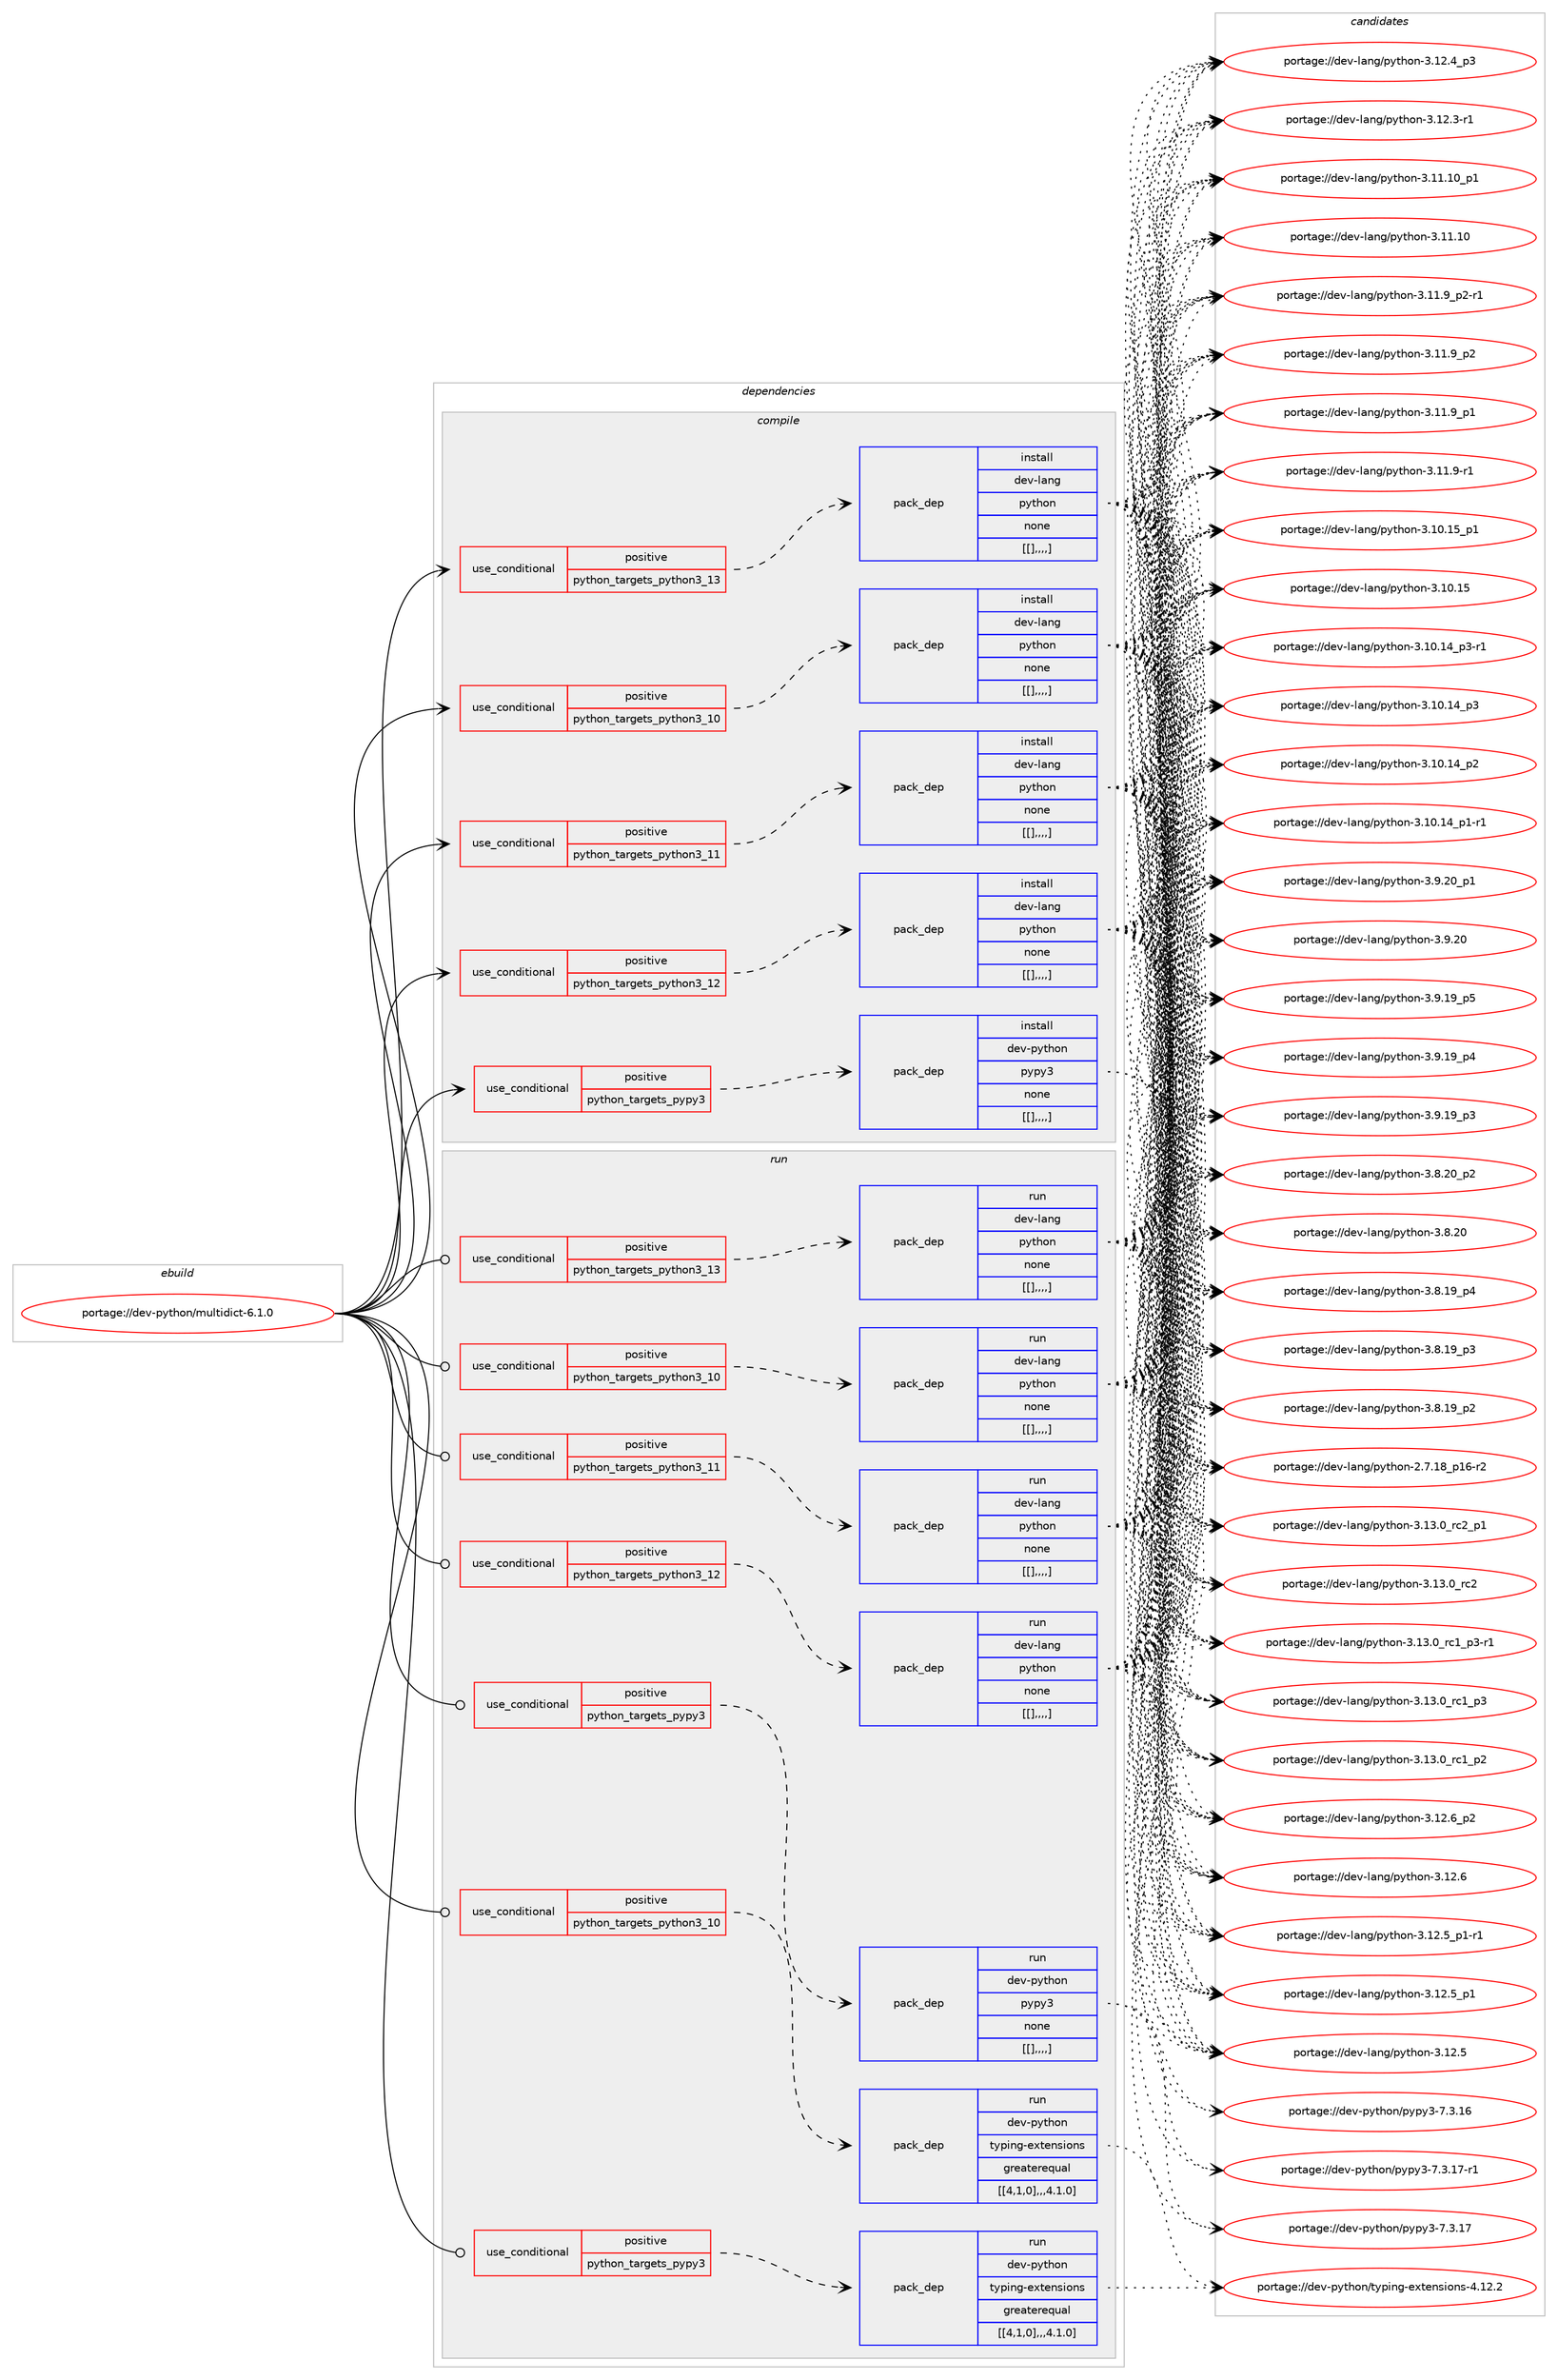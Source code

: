 digraph prolog {

# *************
# Graph options
# *************

newrank=true;
concentrate=true;
compound=true;
graph [rankdir=LR,fontname=Helvetica,fontsize=10,ranksep=1.5];#, ranksep=2.5, nodesep=0.2];
edge  [arrowhead=vee];
node  [fontname=Helvetica,fontsize=10];

# **********
# The ebuild
# **********

subgraph cluster_leftcol {
color=gray;
label=<<i>ebuild</i>>;
id [label="portage://dev-python/multidict-6.1.0", color=red, width=4, href="../dev-python/multidict-6.1.0.svg"];
}

# ****************
# The dependencies
# ****************

subgraph cluster_midcol {
color=gray;
label=<<i>dependencies</i>>;
subgraph cluster_compile {
fillcolor="#eeeeee";
style=filled;
label=<<i>compile</i>>;
subgraph cond36317 {
dependency154072 [label=<<TABLE BORDER="0" CELLBORDER="1" CELLSPACING="0" CELLPADDING="4"><TR><TD ROWSPAN="3" CELLPADDING="10">use_conditional</TD></TR><TR><TD>positive</TD></TR><TR><TD>python_targets_pypy3</TD></TR></TABLE>>, shape=none, color=red];
subgraph pack116541 {
dependency154073 [label=<<TABLE BORDER="0" CELLBORDER="1" CELLSPACING="0" CELLPADDING="4" WIDTH="220"><TR><TD ROWSPAN="6" CELLPADDING="30">pack_dep</TD></TR><TR><TD WIDTH="110">install</TD></TR><TR><TD>dev-python</TD></TR><TR><TD>pypy3</TD></TR><TR><TD>none</TD></TR><TR><TD>[[],,,,]</TD></TR></TABLE>>, shape=none, color=blue];
}
dependency154072:e -> dependency154073:w [weight=20,style="dashed",arrowhead="vee"];
}
id:e -> dependency154072:w [weight=20,style="solid",arrowhead="vee"];
subgraph cond36318 {
dependency154074 [label=<<TABLE BORDER="0" CELLBORDER="1" CELLSPACING="0" CELLPADDING="4"><TR><TD ROWSPAN="3" CELLPADDING="10">use_conditional</TD></TR><TR><TD>positive</TD></TR><TR><TD>python_targets_python3_10</TD></TR></TABLE>>, shape=none, color=red];
subgraph pack116542 {
dependency154075 [label=<<TABLE BORDER="0" CELLBORDER="1" CELLSPACING="0" CELLPADDING="4" WIDTH="220"><TR><TD ROWSPAN="6" CELLPADDING="30">pack_dep</TD></TR><TR><TD WIDTH="110">install</TD></TR><TR><TD>dev-lang</TD></TR><TR><TD>python</TD></TR><TR><TD>none</TD></TR><TR><TD>[[],,,,]</TD></TR></TABLE>>, shape=none, color=blue];
}
dependency154074:e -> dependency154075:w [weight=20,style="dashed",arrowhead="vee"];
}
id:e -> dependency154074:w [weight=20,style="solid",arrowhead="vee"];
subgraph cond36319 {
dependency154076 [label=<<TABLE BORDER="0" CELLBORDER="1" CELLSPACING="0" CELLPADDING="4"><TR><TD ROWSPAN="3" CELLPADDING="10">use_conditional</TD></TR><TR><TD>positive</TD></TR><TR><TD>python_targets_python3_11</TD></TR></TABLE>>, shape=none, color=red];
subgraph pack116543 {
dependency154077 [label=<<TABLE BORDER="0" CELLBORDER="1" CELLSPACING="0" CELLPADDING="4" WIDTH="220"><TR><TD ROWSPAN="6" CELLPADDING="30">pack_dep</TD></TR><TR><TD WIDTH="110">install</TD></TR><TR><TD>dev-lang</TD></TR><TR><TD>python</TD></TR><TR><TD>none</TD></TR><TR><TD>[[],,,,]</TD></TR></TABLE>>, shape=none, color=blue];
}
dependency154076:e -> dependency154077:w [weight=20,style="dashed",arrowhead="vee"];
}
id:e -> dependency154076:w [weight=20,style="solid",arrowhead="vee"];
subgraph cond36320 {
dependency154078 [label=<<TABLE BORDER="0" CELLBORDER="1" CELLSPACING="0" CELLPADDING="4"><TR><TD ROWSPAN="3" CELLPADDING="10">use_conditional</TD></TR><TR><TD>positive</TD></TR><TR><TD>python_targets_python3_12</TD></TR></TABLE>>, shape=none, color=red];
subgraph pack116544 {
dependency154079 [label=<<TABLE BORDER="0" CELLBORDER="1" CELLSPACING="0" CELLPADDING="4" WIDTH="220"><TR><TD ROWSPAN="6" CELLPADDING="30">pack_dep</TD></TR><TR><TD WIDTH="110">install</TD></TR><TR><TD>dev-lang</TD></TR><TR><TD>python</TD></TR><TR><TD>none</TD></TR><TR><TD>[[],,,,]</TD></TR></TABLE>>, shape=none, color=blue];
}
dependency154078:e -> dependency154079:w [weight=20,style="dashed",arrowhead="vee"];
}
id:e -> dependency154078:w [weight=20,style="solid",arrowhead="vee"];
subgraph cond36321 {
dependency154080 [label=<<TABLE BORDER="0" CELLBORDER="1" CELLSPACING="0" CELLPADDING="4"><TR><TD ROWSPAN="3" CELLPADDING="10">use_conditional</TD></TR><TR><TD>positive</TD></TR><TR><TD>python_targets_python3_13</TD></TR></TABLE>>, shape=none, color=red];
subgraph pack116545 {
dependency154081 [label=<<TABLE BORDER="0" CELLBORDER="1" CELLSPACING="0" CELLPADDING="4" WIDTH="220"><TR><TD ROWSPAN="6" CELLPADDING="30">pack_dep</TD></TR><TR><TD WIDTH="110">install</TD></TR><TR><TD>dev-lang</TD></TR><TR><TD>python</TD></TR><TR><TD>none</TD></TR><TR><TD>[[],,,,]</TD></TR></TABLE>>, shape=none, color=blue];
}
dependency154080:e -> dependency154081:w [weight=20,style="dashed",arrowhead="vee"];
}
id:e -> dependency154080:w [weight=20,style="solid",arrowhead="vee"];
}
subgraph cluster_compileandrun {
fillcolor="#eeeeee";
style=filled;
label=<<i>compile and run</i>>;
}
subgraph cluster_run {
fillcolor="#eeeeee";
style=filled;
label=<<i>run</i>>;
subgraph cond36322 {
dependency154082 [label=<<TABLE BORDER="0" CELLBORDER="1" CELLSPACING="0" CELLPADDING="4"><TR><TD ROWSPAN="3" CELLPADDING="10">use_conditional</TD></TR><TR><TD>positive</TD></TR><TR><TD>python_targets_pypy3</TD></TR></TABLE>>, shape=none, color=red];
subgraph pack116546 {
dependency154083 [label=<<TABLE BORDER="0" CELLBORDER="1" CELLSPACING="0" CELLPADDING="4" WIDTH="220"><TR><TD ROWSPAN="6" CELLPADDING="30">pack_dep</TD></TR><TR><TD WIDTH="110">run</TD></TR><TR><TD>dev-python</TD></TR><TR><TD>pypy3</TD></TR><TR><TD>none</TD></TR><TR><TD>[[],,,,]</TD></TR></TABLE>>, shape=none, color=blue];
}
dependency154082:e -> dependency154083:w [weight=20,style="dashed",arrowhead="vee"];
}
id:e -> dependency154082:w [weight=20,style="solid",arrowhead="odot"];
subgraph cond36323 {
dependency154084 [label=<<TABLE BORDER="0" CELLBORDER="1" CELLSPACING="0" CELLPADDING="4"><TR><TD ROWSPAN="3" CELLPADDING="10">use_conditional</TD></TR><TR><TD>positive</TD></TR><TR><TD>python_targets_pypy3</TD></TR></TABLE>>, shape=none, color=red];
subgraph pack116547 {
dependency154085 [label=<<TABLE BORDER="0" CELLBORDER="1" CELLSPACING="0" CELLPADDING="4" WIDTH="220"><TR><TD ROWSPAN="6" CELLPADDING="30">pack_dep</TD></TR><TR><TD WIDTH="110">run</TD></TR><TR><TD>dev-python</TD></TR><TR><TD>typing-extensions</TD></TR><TR><TD>greaterequal</TD></TR><TR><TD>[[4,1,0],,,4.1.0]</TD></TR></TABLE>>, shape=none, color=blue];
}
dependency154084:e -> dependency154085:w [weight=20,style="dashed",arrowhead="vee"];
}
id:e -> dependency154084:w [weight=20,style="solid",arrowhead="odot"];
subgraph cond36324 {
dependency154086 [label=<<TABLE BORDER="0" CELLBORDER="1" CELLSPACING="0" CELLPADDING="4"><TR><TD ROWSPAN="3" CELLPADDING="10">use_conditional</TD></TR><TR><TD>positive</TD></TR><TR><TD>python_targets_python3_10</TD></TR></TABLE>>, shape=none, color=red];
subgraph pack116548 {
dependency154087 [label=<<TABLE BORDER="0" CELLBORDER="1" CELLSPACING="0" CELLPADDING="4" WIDTH="220"><TR><TD ROWSPAN="6" CELLPADDING="30">pack_dep</TD></TR><TR><TD WIDTH="110">run</TD></TR><TR><TD>dev-lang</TD></TR><TR><TD>python</TD></TR><TR><TD>none</TD></TR><TR><TD>[[],,,,]</TD></TR></TABLE>>, shape=none, color=blue];
}
dependency154086:e -> dependency154087:w [weight=20,style="dashed",arrowhead="vee"];
}
id:e -> dependency154086:w [weight=20,style="solid",arrowhead="odot"];
subgraph cond36325 {
dependency154088 [label=<<TABLE BORDER="0" CELLBORDER="1" CELLSPACING="0" CELLPADDING="4"><TR><TD ROWSPAN="3" CELLPADDING="10">use_conditional</TD></TR><TR><TD>positive</TD></TR><TR><TD>python_targets_python3_10</TD></TR></TABLE>>, shape=none, color=red];
subgraph pack116549 {
dependency154089 [label=<<TABLE BORDER="0" CELLBORDER="1" CELLSPACING="0" CELLPADDING="4" WIDTH="220"><TR><TD ROWSPAN="6" CELLPADDING="30">pack_dep</TD></TR><TR><TD WIDTH="110">run</TD></TR><TR><TD>dev-python</TD></TR><TR><TD>typing-extensions</TD></TR><TR><TD>greaterequal</TD></TR><TR><TD>[[4,1,0],,,4.1.0]</TD></TR></TABLE>>, shape=none, color=blue];
}
dependency154088:e -> dependency154089:w [weight=20,style="dashed",arrowhead="vee"];
}
id:e -> dependency154088:w [weight=20,style="solid",arrowhead="odot"];
subgraph cond36326 {
dependency154090 [label=<<TABLE BORDER="0" CELLBORDER="1" CELLSPACING="0" CELLPADDING="4"><TR><TD ROWSPAN="3" CELLPADDING="10">use_conditional</TD></TR><TR><TD>positive</TD></TR><TR><TD>python_targets_python3_11</TD></TR></TABLE>>, shape=none, color=red];
subgraph pack116550 {
dependency154091 [label=<<TABLE BORDER="0" CELLBORDER="1" CELLSPACING="0" CELLPADDING="4" WIDTH="220"><TR><TD ROWSPAN="6" CELLPADDING="30">pack_dep</TD></TR><TR><TD WIDTH="110">run</TD></TR><TR><TD>dev-lang</TD></TR><TR><TD>python</TD></TR><TR><TD>none</TD></TR><TR><TD>[[],,,,]</TD></TR></TABLE>>, shape=none, color=blue];
}
dependency154090:e -> dependency154091:w [weight=20,style="dashed",arrowhead="vee"];
}
id:e -> dependency154090:w [weight=20,style="solid",arrowhead="odot"];
subgraph cond36327 {
dependency154092 [label=<<TABLE BORDER="0" CELLBORDER="1" CELLSPACING="0" CELLPADDING="4"><TR><TD ROWSPAN="3" CELLPADDING="10">use_conditional</TD></TR><TR><TD>positive</TD></TR><TR><TD>python_targets_python3_12</TD></TR></TABLE>>, shape=none, color=red];
subgraph pack116551 {
dependency154093 [label=<<TABLE BORDER="0" CELLBORDER="1" CELLSPACING="0" CELLPADDING="4" WIDTH="220"><TR><TD ROWSPAN="6" CELLPADDING="30">pack_dep</TD></TR><TR><TD WIDTH="110">run</TD></TR><TR><TD>dev-lang</TD></TR><TR><TD>python</TD></TR><TR><TD>none</TD></TR><TR><TD>[[],,,,]</TD></TR></TABLE>>, shape=none, color=blue];
}
dependency154092:e -> dependency154093:w [weight=20,style="dashed",arrowhead="vee"];
}
id:e -> dependency154092:w [weight=20,style="solid",arrowhead="odot"];
subgraph cond36328 {
dependency154094 [label=<<TABLE BORDER="0" CELLBORDER="1" CELLSPACING="0" CELLPADDING="4"><TR><TD ROWSPAN="3" CELLPADDING="10">use_conditional</TD></TR><TR><TD>positive</TD></TR><TR><TD>python_targets_python3_13</TD></TR></TABLE>>, shape=none, color=red];
subgraph pack116552 {
dependency154095 [label=<<TABLE BORDER="0" CELLBORDER="1" CELLSPACING="0" CELLPADDING="4" WIDTH="220"><TR><TD ROWSPAN="6" CELLPADDING="30">pack_dep</TD></TR><TR><TD WIDTH="110">run</TD></TR><TR><TD>dev-lang</TD></TR><TR><TD>python</TD></TR><TR><TD>none</TD></TR><TR><TD>[[],,,,]</TD></TR></TABLE>>, shape=none, color=blue];
}
dependency154094:e -> dependency154095:w [weight=20,style="dashed",arrowhead="vee"];
}
id:e -> dependency154094:w [weight=20,style="solid",arrowhead="odot"];
}
}

# **************
# The candidates
# **************

subgraph cluster_choices {
rank=same;
color=gray;
label=<<i>candidates</i>>;

subgraph choice116541 {
color=black;
nodesep=1;
choice100101118451121211161041111104711212111212151455546514649554511449 [label="portage://dev-python/pypy3-7.3.17-r1", color=red, width=4,href="../dev-python/pypy3-7.3.17-r1.svg"];
choice10010111845112121116104111110471121211121215145554651464955 [label="portage://dev-python/pypy3-7.3.17", color=red, width=4,href="../dev-python/pypy3-7.3.17.svg"];
choice10010111845112121116104111110471121211121215145554651464954 [label="portage://dev-python/pypy3-7.3.16", color=red, width=4,href="../dev-python/pypy3-7.3.16.svg"];
dependency154073:e -> choice100101118451121211161041111104711212111212151455546514649554511449:w [style=dotted,weight="100"];
dependency154073:e -> choice10010111845112121116104111110471121211121215145554651464955:w [style=dotted,weight="100"];
dependency154073:e -> choice10010111845112121116104111110471121211121215145554651464954:w [style=dotted,weight="100"];
}
subgraph choice116542 {
color=black;
nodesep=1;
choice100101118451089711010347112121116104111110455146495146489511499509511249 [label="portage://dev-lang/python-3.13.0_rc2_p1", color=red, width=4,href="../dev-lang/python-3.13.0_rc2_p1.svg"];
choice10010111845108971101034711212111610411111045514649514648951149950 [label="portage://dev-lang/python-3.13.0_rc2", color=red, width=4,href="../dev-lang/python-3.13.0_rc2.svg"];
choice1001011184510897110103471121211161041111104551464951464895114994995112514511449 [label="portage://dev-lang/python-3.13.0_rc1_p3-r1", color=red, width=4,href="../dev-lang/python-3.13.0_rc1_p3-r1.svg"];
choice100101118451089711010347112121116104111110455146495146489511499499511251 [label="portage://dev-lang/python-3.13.0_rc1_p3", color=red, width=4,href="../dev-lang/python-3.13.0_rc1_p3.svg"];
choice100101118451089711010347112121116104111110455146495146489511499499511250 [label="portage://dev-lang/python-3.13.0_rc1_p2", color=red, width=4,href="../dev-lang/python-3.13.0_rc1_p2.svg"];
choice100101118451089711010347112121116104111110455146495046549511250 [label="portage://dev-lang/python-3.12.6_p2", color=red, width=4,href="../dev-lang/python-3.12.6_p2.svg"];
choice10010111845108971101034711212111610411111045514649504654 [label="portage://dev-lang/python-3.12.6", color=red, width=4,href="../dev-lang/python-3.12.6.svg"];
choice1001011184510897110103471121211161041111104551464950465395112494511449 [label="portage://dev-lang/python-3.12.5_p1-r1", color=red, width=4,href="../dev-lang/python-3.12.5_p1-r1.svg"];
choice100101118451089711010347112121116104111110455146495046539511249 [label="portage://dev-lang/python-3.12.5_p1", color=red, width=4,href="../dev-lang/python-3.12.5_p1.svg"];
choice10010111845108971101034711212111610411111045514649504653 [label="portage://dev-lang/python-3.12.5", color=red, width=4,href="../dev-lang/python-3.12.5.svg"];
choice100101118451089711010347112121116104111110455146495046529511251 [label="portage://dev-lang/python-3.12.4_p3", color=red, width=4,href="../dev-lang/python-3.12.4_p3.svg"];
choice100101118451089711010347112121116104111110455146495046514511449 [label="portage://dev-lang/python-3.12.3-r1", color=red, width=4,href="../dev-lang/python-3.12.3-r1.svg"];
choice10010111845108971101034711212111610411111045514649494649489511249 [label="portage://dev-lang/python-3.11.10_p1", color=red, width=4,href="../dev-lang/python-3.11.10_p1.svg"];
choice1001011184510897110103471121211161041111104551464949464948 [label="portage://dev-lang/python-3.11.10", color=red, width=4,href="../dev-lang/python-3.11.10.svg"];
choice1001011184510897110103471121211161041111104551464949465795112504511449 [label="portage://dev-lang/python-3.11.9_p2-r1", color=red, width=4,href="../dev-lang/python-3.11.9_p2-r1.svg"];
choice100101118451089711010347112121116104111110455146494946579511250 [label="portage://dev-lang/python-3.11.9_p2", color=red, width=4,href="../dev-lang/python-3.11.9_p2.svg"];
choice100101118451089711010347112121116104111110455146494946579511249 [label="portage://dev-lang/python-3.11.9_p1", color=red, width=4,href="../dev-lang/python-3.11.9_p1.svg"];
choice100101118451089711010347112121116104111110455146494946574511449 [label="portage://dev-lang/python-3.11.9-r1", color=red, width=4,href="../dev-lang/python-3.11.9-r1.svg"];
choice10010111845108971101034711212111610411111045514649484649539511249 [label="portage://dev-lang/python-3.10.15_p1", color=red, width=4,href="../dev-lang/python-3.10.15_p1.svg"];
choice1001011184510897110103471121211161041111104551464948464953 [label="portage://dev-lang/python-3.10.15", color=red, width=4,href="../dev-lang/python-3.10.15.svg"];
choice100101118451089711010347112121116104111110455146494846495295112514511449 [label="portage://dev-lang/python-3.10.14_p3-r1", color=red, width=4,href="../dev-lang/python-3.10.14_p3-r1.svg"];
choice10010111845108971101034711212111610411111045514649484649529511251 [label="portage://dev-lang/python-3.10.14_p3", color=red, width=4,href="../dev-lang/python-3.10.14_p3.svg"];
choice10010111845108971101034711212111610411111045514649484649529511250 [label="portage://dev-lang/python-3.10.14_p2", color=red, width=4,href="../dev-lang/python-3.10.14_p2.svg"];
choice100101118451089711010347112121116104111110455146494846495295112494511449 [label="portage://dev-lang/python-3.10.14_p1-r1", color=red, width=4,href="../dev-lang/python-3.10.14_p1-r1.svg"];
choice100101118451089711010347112121116104111110455146574650489511249 [label="portage://dev-lang/python-3.9.20_p1", color=red, width=4,href="../dev-lang/python-3.9.20_p1.svg"];
choice10010111845108971101034711212111610411111045514657465048 [label="portage://dev-lang/python-3.9.20", color=red, width=4,href="../dev-lang/python-3.9.20.svg"];
choice100101118451089711010347112121116104111110455146574649579511253 [label="portage://dev-lang/python-3.9.19_p5", color=red, width=4,href="../dev-lang/python-3.9.19_p5.svg"];
choice100101118451089711010347112121116104111110455146574649579511252 [label="portage://dev-lang/python-3.9.19_p4", color=red, width=4,href="../dev-lang/python-3.9.19_p4.svg"];
choice100101118451089711010347112121116104111110455146574649579511251 [label="portage://dev-lang/python-3.9.19_p3", color=red, width=4,href="../dev-lang/python-3.9.19_p3.svg"];
choice100101118451089711010347112121116104111110455146564650489511250 [label="portage://dev-lang/python-3.8.20_p2", color=red, width=4,href="../dev-lang/python-3.8.20_p2.svg"];
choice10010111845108971101034711212111610411111045514656465048 [label="portage://dev-lang/python-3.8.20", color=red, width=4,href="../dev-lang/python-3.8.20.svg"];
choice100101118451089711010347112121116104111110455146564649579511252 [label="portage://dev-lang/python-3.8.19_p4", color=red, width=4,href="../dev-lang/python-3.8.19_p4.svg"];
choice100101118451089711010347112121116104111110455146564649579511251 [label="portage://dev-lang/python-3.8.19_p3", color=red, width=4,href="../dev-lang/python-3.8.19_p3.svg"];
choice100101118451089711010347112121116104111110455146564649579511250 [label="portage://dev-lang/python-3.8.19_p2", color=red, width=4,href="../dev-lang/python-3.8.19_p2.svg"];
choice100101118451089711010347112121116104111110455046554649569511249544511450 [label="portage://dev-lang/python-2.7.18_p16-r2", color=red, width=4,href="../dev-lang/python-2.7.18_p16-r2.svg"];
dependency154075:e -> choice100101118451089711010347112121116104111110455146495146489511499509511249:w [style=dotted,weight="100"];
dependency154075:e -> choice10010111845108971101034711212111610411111045514649514648951149950:w [style=dotted,weight="100"];
dependency154075:e -> choice1001011184510897110103471121211161041111104551464951464895114994995112514511449:w [style=dotted,weight="100"];
dependency154075:e -> choice100101118451089711010347112121116104111110455146495146489511499499511251:w [style=dotted,weight="100"];
dependency154075:e -> choice100101118451089711010347112121116104111110455146495146489511499499511250:w [style=dotted,weight="100"];
dependency154075:e -> choice100101118451089711010347112121116104111110455146495046549511250:w [style=dotted,weight="100"];
dependency154075:e -> choice10010111845108971101034711212111610411111045514649504654:w [style=dotted,weight="100"];
dependency154075:e -> choice1001011184510897110103471121211161041111104551464950465395112494511449:w [style=dotted,weight="100"];
dependency154075:e -> choice100101118451089711010347112121116104111110455146495046539511249:w [style=dotted,weight="100"];
dependency154075:e -> choice10010111845108971101034711212111610411111045514649504653:w [style=dotted,weight="100"];
dependency154075:e -> choice100101118451089711010347112121116104111110455146495046529511251:w [style=dotted,weight="100"];
dependency154075:e -> choice100101118451089711010347112121116104111110455146495046514511449:w [style=dotted,weight="100"];
dependency154075:e -> choice10010111845108971101034711212111610411111045514649494649489511249:w [style=dotted,weight="100"];
dependency154075:e -> choice1001011184510897110103471121211161041111104551464949464948:w [style=dotted,weight="100"];
dependency154075:e -> choice1001011184510897110103471121211161041111104551464949465795112504511449:w [style=dotted,weight="100"];
dependency154075:e -> choice100101118451089711010347112121116104111110455146494946579511250:w [style=dotted,weight="100"];
dependency154075:e -> choice100101118451089711010347112121116104111110455146494946579511249:w [style=dotted,weight="100"];
dependency154075:e -> choice100101118451089711010347112121116104111110455146494946574511449:w [style=dotted,weight="100"];
dependency154075:e -> choice10010111845108971101034711212111610411111045514649484649539511249:w [style=dotted,weight="100"];
dependency154075:e -> choice1001011184510897110103471121211161041111104551464948464953:w [style=dotted,weight="100"];
dependency154075:e -> choice100101118451089711010347112121116104111110455146494846495295112514511449:w [style=dotted,weight="100"];
dependency154075:e -> choice10010111845108971101034711212111610411111045514649484649529511251:w [style=dotted,weight="100"];
dependency154075:e -> choice10010111845108971101034711212111610411111045514649484649529511250:w [style=dotted,weight="100"];
dependency154075:e -> choice100101118451089711010347112121116104111110455146494846495295112494511449:w [style=dotted,weight="100"];
dependency154075:e -> choice100101118451089711010347112121116104111110455146574650489511249:w [style=dotted,weight="100"];
dependency154075:e -> choice10010111845108971101034711212111610411111045514657465048:w [style=dotted,weight="100"];
dependency154075:e -> choice100101118451089711010347112121116104111110455146574649579511253:w [style=dotted,weight="100"];
dependency154075:e -> choice100101118451089711010347112121116104111110455146574649579511252:w [style=dotted,weight="100"];
dependency154075:e -> choice100101118451089711010347112121116104111110455146574649579511251:w [style=dotted,weight="100"];
dependency154075:e -> choice100101118451089711010347112121116104111110455146564650489511250:w [style=dotted,weight="100"];
dependency154075:e -> choice10010111845108971101034711212111610411111045514656465048:w [style=dotted,weight="100"];
dependency154075:e -> choice100101118451089711010347112121116104111110455146564649579511252:w [style=dotted,weight="100"];
dependency154075:e -> choice100101118451089711010347112121116104111110455146564649579511251:w [style=dotted,weight="100"];
dependency154075:e -> choice100101118451089711010347112121116104111110455146564649579511250:w [style=dotted,weight="100"];
dependency154075:e -> choice100101118451089711010347112121116104111110455046554649569511249544511450:w [style=dotted,weight="100"];
}
subgraph choice116543 {
color=black;
nodesep=1;
choice100101118451089711010347112121116104111110455146495146489511499509511249 [label="portage://dev-lang/python-3.13.0_rc2_p1", color=red, width=4,href="../dev-lang/python-3.13.0_rc2_p1.svg"];
choice10010111845108971101034711212111610411111045514649514648951149950 [label="portage://dev-lang/python-3.13.0_rc2", color=red, width=4,href="../dev-lang/python-3.13.0_rc2.svg"];
choice1001011184510897110103471121211161041111104551464951464895114994995112514511449 [label="portage://dev-lang/python-3.13.0_rc1_p3-r1", color=red, width=4,href="../dev-lang/python-3.13.0_rc1_p3-r1.svg"];
choice100101118451089711010347112121116104111110455146495146489511499499511251 [label="portage://dev-lang/python-3.13.0_rc1_p3", color=red, width=4,href="../dev-lang/python-3.13.0_rc1_p3.svg"];
choice100101118451089711010347112121116104111110455146495146489511499499511250 [label="portage://dev-lang/python-3.13.0_rc1_p2", color=red, width=4,href="../dev-lang/python-3.13.0_rc1_p2.svg"];
choice100101118451089711010347112121116104111110455146495046549511250 [label="portage://dev-lang/python-3.12.6_p2", color=red, width=4,href="../dev-lang/python-3.12.6_p2.svg"];
choice10010111845108971101034711212111610411111045514649504654 [label="portage://dev-lang/python-3.12.6", color=red, width=4,href="../dev-lang/python-3.12.6.svg"];
choice1001011184510897110103471121211161041111104551464950465395112494511449 [label="portage://dev-lang/python-3.12.5_p1-r1", color=red, width=4,href="../dev-lang/python-3.12.5_p1-r1.svg"];
choice100101118451089711010347112121116104111110455146495046539511249 [label="portage://dev-lang/python-3.12.5_p1", color=red, width=4,href="../dev-lang/python-3.12.5_p1.svg"];
choice10010111845108971101034711212111610411111045514649504653 [label="portage://dev-lang/python-3.12.5", color=red, width=4,href="../dev-lang/python-3.12.5.svg"];
choice100101118451089711010347112121116104111110455146495046529511251 [label="portage://dev-lang/python-3.12.4_p3", color=red, width=4,href="../dev-lang/python-3.12.4_p3.svg"];
choice100101118451089711010347112121116104111110455146495046514511449 [label="portage://dev-lang/python-3.12.3-r1", color=red, width=4,href="../dev-lang/python-3.12.3-r1.svg"];
choice10010111845108971101034711212111610411111045514649494649489511249 [label="portage://dev-lang/python-3.11.10_p1", color=red, width=4,href="../dev-lang/python-3.11.10_p1.svg"];
choice1001011184510897110103471121211161041111104551464949464948 [label="portage://dev-lang/python-3.11.10", color=red, width=4,href="../dev-lang/python-3.11.10.svg"];
choice1001011184510897110103471121211161041111104551464949465795112504511449 [label="portage://dev-lang/python-3.11.9_p2-r1", color=red, width=4,href="../dev-lang/python-3.11.9_p2-r1.svg"];
choice100101118451089711010347112121116104111110455146494946579511250 [label="portage://dev-lang/python-3.11.9_p2", color=red, width=4,href="../dev-lang/python-3.11.9_p2.svg"];
choice100101118451089711010347112121116104111110455146494946579511249 [label="portage://dev-lang/python-3.11.9_p1", color=red, width=4,href="../dev-lang/python-3.11.9_p1.svg"];
choice100101118451089711010347112121116104111110455146494946574511449 [label="portage://dev-lang/python-3.11.9-r1", color=red, width=4,href="../dev-lang/python-3.11.9-r1.svg"];
choice10010111845108971101034711212111610411111045514649484649539511249 [label="portage://dev-lang/python-3.10.15_p1", color=red, width=4,href="../dev-lang/python-3.10.15_p1.svg"];
choice1001011184510897110103471121211161041111104551464948464953 [label="portage://dev-lang/python-3.10.15", color=red, width=4,href="../dev-lang/python-3.10.15.svg"];
choice100101118451089711010347112121116104111110455146494846495295112514511449 [label="portage://dev-lang/python-3.10.14_p3-r1", color=red, width=4,href="../dev-lang/python-3.10.14_p3-r1.svg"];
choice10010111845108971101034711212111610411111045514649484649529511251 [label="portage://dev-lang/python-3.10.14_p3", color=red, width=4,href="../dev-lang/python-3.10.14_p3.svg"];
choice10010111845108971101034711212111610411111045514649484649529511250 [label="portage://dev-lang/python-3.10.14_p2", color=red, width=4,href="../dev-lang/python-3.10.14_p2.svg"];
choice100101118451089711010347112121116104111110455146494846495295112494511449 [label="portage://dev-lang/python-3.10.14_p1-r1", color=red, width=4,href="../dev-lang/python-3.10.14_p1-r1.svg"];
choice100101118451089711010347112121116104111110455146574650489511249 [label="portage://dev-lang/python-3.9.20_p1", color=red, width=4,href="../dev-lang/python-3.9.20_p1.svg"];
choice10010111845108971101034711212111610411111045514657465048 [label="portage://dev-lang/python-3.9.20", color=red, width=4,href="../dev-lang/python-3.9.20.svg"];
choice100101118451089711010347112121116104111110455146574649579511253 [label="portage://dev-lang/python-3.9.19_p5", color=red, width=4,href="../dev-lang/python-3.9.19_p5.svg"];
choice100101118451089711010347112121116104111110455146574649579511252 [label="portage://dev-lang/python-3.9.19_p4", color=red, width=4,href="../dev-lang/python-3.9.19_p4.svg"];
choice100101118451089711010347112121116104111110455146574649579511251 [label="portage://dev-lang/python-3.9.19_p3", color=red, width=4,href="../dev-lang/python-3.9.19_p3.svg"];
choice100101118451089711010347112121116104111110455146564650489511250 [label="portage://dev-lang/python-3.8.20_p2", color=red, width=4,href="../dev-lang/python-3.8.20_p2.svg"];
choice10010111845108971101034711212111610411111045514656465048 [label="portage://dev-lang/python-3.8.20", color=red, width=4,href="../dev-lang/python-3.8.20.svg"];
choice100101118451089711010347112121116104111110455146564649579511252 [label="portage://dev-lang/python-3.8.19_p4", color=red, width=4,href="../dev-lang/python-3.8.19_p4.svg"];
choice100101118451089711010347112121116104111110455146564649579511251 [label="portage://dev-lang/python-3.8.19_p3", color=red, width=4,href="../dev-lang/python-3.8.19_p3.svg"];
choice100101118451089711010347112121116104111110455146564649579511250 [label="portage://dev-lang/python-3.8.19_p2", color=red, width=4,href="../dev-lang/python-3.8.19_p2.svg"];
choice100101118451089711010347112121116104111110455046554649569511249544511450 [label="portage://dev-lang/python-2.7.18_p16-r2", color=red, width=4,href="../dev-lang/python-2.7.18_p16-r2.svg"];
dependency154077:e -> choice100101118451089711010347112121116104111110455146495146489511499509511249:w [style=dotted,weight="100"];
dependency154077:e -> choice10010111845108971101034711212111610411111045514649514648951149950:w [style=dotted,weight="100"];
dependency154077:e -> choice1001011184510897110103471121211161041111104551464951464895114994995112514511449:w [style=dotted,weight="100"];
dependency154077:e -> choice100101118451089711010347112121116104111110455146495146489511499499511251:w [style=dotted,weight="100"];
dependency154077:e -> choice100101118451089711010347112121116104111110455146495146489511499499511250:w [style=dotted,weight="100"];
dependency154077:e -> choice100101118451089711010347112121116104111110455146495046549511250:w [style=dotted,weight="100"];
dependency154077:e -> choice10010111845108971101034711212111610411111045514649504654:w [style=dotted,weight="100"];
dependency154077:e -> choice1001011184510897110103471121211161041111104551464950465395112494511449:w [style=dotted,weight="100"];
dependency154077:e -> choice100101118451089711010347112121116104111110455146495046539511249:w [style=dotted,weight="100"];
dependency154077:e -> choice10010111845108971101034711212111610411111045514649504653:w [style=dotted,weight="100"];
dependency154077:e -> choice100101118451089711010347112121116104111110455146495046529511251:w [style=dotted,weight="100"];
dependency154077:e -> choice100101118451089711010347112121116104111110455146495046514511449:w [style=dotted,weight="100"];
dependency154077:e -> choice10010111845108971101034711212111610411111045514649494649489511249:w [style=dotted,weight="100"];
dependency154077:e -> choice1001011184510897110103471121211161041111104551464949464948:w [style=dotted,weight="100"];
dependency154077:e -> choice1001011184510897110103471121211161041111104551464949465795112504511449:w [style=dotted,weight="100"];
dependency154077:e -> choice100101118451089711010347112121116104111110455146494946579511250:w [style=dotted,weight="100"];
dependency154077:e -> choice100101118451089711010347112121116104111110455146494946579511249:w [style=dotted,weight="100"];
dependency154077:e -> choice100101118451089711010347112121116104111110455146494946574511449:w [style=dotted,weight="100"];
dependency154077:e -> choice10010111845108971101034711212111610411111045514649484649539511249:w [style=dotted,weight="100"];
dependency154077:e -> choice1001011184510897110103471121211161041111104551464948464953:w [style=dotted,weight="100"];
dependency154077:e -> choice100101118451089711010347112121116104111110455146494846495295112514511449:w [style=dotted,weight="100"];
dependency154077:e -> choice10010111845108971101034711212111610411111045514649484649529511251:w [style=dotted,weight="100"];
dependency154077:e -> choice10010111845108971101034711212111610411111045514649484649529511250:w [style=dotted,weight="100"];
dependency154077:e -> choice100101118451089711010347112121116104111110455146494846495295112494511449:w [style=dotted,weight="100"];
dependency154077:e -> choice100101118451089711010347112121116104111110455146574650489511249:w [style=dotted,weight="100"];
dependency154077:e -> choice10010111845108971101034711212111610411111045514657465048:w [style=dotted,weight="100"];
dependency154077:e -> choice100101118451089711010347112121116104111110455146574649579511253:w [style=dotted,weight="100"];
dependency154077:e -> choice100101118451089711010347112121116104111110455146574649579511252:w [style=dotted,weight="100"];
dependency154077:e -> choice100101118451089711010347112121116104111110455146574649579511251:w [style=dotted,weight="100"];
dependency154077:e -> choice100101118451089711010347112121116104111110455146564650489511250:w [style=dotted,weight="100"];
dependency154077:e -> choice10010111845108971101034711212111610411111045514656465048:w [style=dotted,weight="100"];
dependency154077:e -> choice100101118451089711010347112121116104111110455146564649579511252:w [style=dotted,weight="100"];
dependency154077:e -> choice100101118451089711010347112121116104111110455146564649579511251:w [style=dotted,weight="100"];
dependency154077:e -> choice100101118451089711010347112121116104111110455146564649579511250:w [style=dotted,weight="100"];
dependency154077:e -> choice100101118451089711010347112121116104111110455046554649569511249544511450:w [style=dotted,weight="100"];
}
subgraph choice116544 {
color=black;
nodesep=1;
choice100101118451089711010347112121116104111110455146495146489511499509511249 [label="portage://dev-lang/python-3.13.0_rc2_p1", color=red, width=4,href="../dev-lang/python-3.13.0_rc2_p1.svg"];
choice10010111845108971101034711212111610411111045514649514648951149950 [label="portage://dev-lang/python-3.13.0_rc2", color=red, width=4,href="../dev-lang/python-3.13.0_rc2.svg"];
choice1001011184510897110103471121211161041111104551464951464895114994995112514511449 [label="portage://dev-lang/python-3.13.0_rc1_p3-r1", color=red, width=4,href="../dev-lang/python-3.13.0_rc1_p3-r1.svg"];
choice100101118451089711010347112121116104111110455146495146489511499499511251 [label="portage://dev-lang/python-3.13.0_rc1_p3", color=red, width=4,href="../dev-lang/python-3.13.0_rc1_p3.svg"];
choice100101118451089711010347112121116104111110455146495146489511499499511250 [label="portage://dev-lang/python-3.13.0_rc1_p2", color=red, width=4,href="../dev-lang/python-3.13.0_rc1_p2.svg"];
choice100101118451089711010347112121116104111110455146495046549511250 [label="portage://dev-lang/python-3.12.6_p2", color=red, width=4,href="../dev-lang/python-3.12.6_p2.svg"];
choice10010111845108971101034711212111610411111045514649504654 [label="portage://dev-lang/python-3.12.6", color=red, width=4,href="../dev-lang/python-3.12.6.svg"];
choice1001011184510897110103471121211161041111104551464950465395112494511449 [label="portage://dev-lang/python-3.12.5_p1-r1", color=red, width=4,href="../dev-lang/python-3.12.5_p1-r1.svg"];
choice100101118451089711010347112121116104111110455146495046539511249 [label="portage://dev-lang/python-3.12.5_p1", color=red, width=4,href="../dev-lang/python-3.12.5_p1.svg"];
choice10010111845108971101034711212111610411111045514649504653 [label="portage://dev-lang/python-3.12.5", color=red, width=4,href="../dev-lang/python-3.12.5.svg"];
choice100101118451089711010347112121116104111110455146495046529511251 [label="portage://dev-lang/python-3.12.4_p3", color=red, width=4,href="../dev-lang/python-3.12.4_p3.svg"];
choice100101118451089711010347112121116104111110455146495046514511449 [label="portage://dev-lang/python-3.12.3-r1", color=red, width=4,href="../dev-lang/python-3.12.3-r1.svg"];
choice10010111845108971101034711212111610411111045514649494649489511249 [label="portage://dev-lang/python-3.11.10_p1", color=red, width=4,href="../dev-lang/python-3.11.10_p1.svg"];
choice1001011184510897110103471121211161041111104551464949464948 [label="portage://dev-lang/python-3.11.10", color=red, width=4,href="../dev-lang/python-3.11.10.svg"];
choice1001011184510897110103471121211161041111104551464949465795112504511449 [label="portage://dev-lang/python-3.11.9_p2-r1", color=red, width=4,href="../dev-lang/python-3.11.9_p2-r1.svg"];
choice100101118451089711010347112121116104111110455146494946579511250 [label="portage://dev-lang/python-3.11.9_p2", color=red, width=4,href="../dev-lang/python-3.11.9_p2.svg"];
choice100101118451089711010347112121116104111110455146494946579511249 [label="portage://dev-lang/python-3.11.9_p1", color=red, width=4,href="../dev-lang/python-3.11.9_p1.svg"];
choice100101118451089711010347112121116104111110455146494946574511449 [label="portage://dev-lang/python-3.11.9-r1", color=red, width=4,href="../dev-lang/python-3.11.9-r1.svg"];
choice10010111845108971101034711212111610411111045514649484649539511249 [label="portage://dev-lang/python-3.10.15_p1", color=red, width=4,href="../dev-lang/python-3.10.15_p1.svg"];
choice1001011184510897110103471121211161041111104551464948464953 [label="portage://dev-lang/python-3.10.15", color=red, width=4,href="../dev-lang/python-3.10.15.svg"];
choice100101118451089711010347112121116104111110455146494846495295112514511449 [label="portage://dev-lang/python-3.10.14_p3-r1", color=red, width=4,href="../dev-lang/python-3.10.14_p3-r1.svg"];
choice10010111845108971101034711212111610411111045514649484649529511251 [label="portage://dev-lang/python-3.10.14_p3", color=red, width=4,href="../dev-lang/python-3.10.14_p3.svg"];
choice10010111845108971101034711212111610411111045514649484649529511250 [label="portage://dev-lang/python-3.10.14_p2", color=red, width=4,href="../dev-lang/python-3.10.14_p2.svg"];
choice100101118451089711010347112121116104111110455146494846495295112494511449 [label="portage://dev-lang/python-3.10.14_p1-r1", color=red, width=4,href="../dev-lang/python-3.10.14_p1-r1.svg"];
choice100101118451089711010347112121116104111110455146574650489511249 [label="portage://dev-lang/python-3.9.20_p1", color=red, width=4,href="../dev-lang/python-3.9.20_p1.svg"];
choice10010111845108971101034711212111610411111045514657465048 [label="portage://dev-lang/python-3.9.20", color=red, width=4,href="../dev-lang/python-3.9.20.svg"];
choice100101118451089711010347112121116104111110455146574649579511253 [label="portage://dev-lang/python-3.9.19_p5", color=red, width=4,href="../dev-lang/python-3.9.19_p5.svg"];
choice100101118451089711010347112121116104111110455146574649579511252 [label="portage://dev-lang/python-3.9.19_p4", color=red, width=4,href="../dev-lang/python-3.9.19_p4.svg"];
choice100101118451089711010347112121116104111110455146574649579511251 [label="portage://dev-lang/python-3.9.19_p3", color=red, width=4,href="../dev-lang/python-3.9.19_p3.svg"];
choice100101118451089711010347112121116104111110455146564650489511250 [label="portage://dev-lang/python-3.8.20_p2", color=red, width=4,href="../dev-lang/python-3.8.20_p2.svg"];
choice10010111845108971101034711212111610411111045514656465048 [label="portage://dev-lang/python-3.8.20", color=red, width=4,href="../dev-lang/python-3.8.20.svg"];
choice100101118451089711010347112121116104111110455146564649579511252 [label="portage://dev-lang/python-3.8.19_p4", color=red, width=4,href="../dev-lang/python-3.8.19_p4.svg"];
choice100101118451089711010347112121116104111110455146564649579511251 [label="portage://dev-lang/python-3.8.19_p3", color=red, width=4,href="../dev-lang/python-3.8.19_p3.svg"];
choice100101118451089711010347112121116104111110455146564649579511250 [label="portage://dev-lang/python-3.8.19_p2", color=red, width=4,href="../dev-lang/python-3.8.19_p2.svg"];
choice100101118451089711010347112121116104111110455046554649569511249544511450 [label="portage://dev-lang/python-2.7.18_p16-r2", color=red, width=4,href="../dev-lang/python-2.7.18_p16-r2.svg"];
dependency154079:e -> choice100101118451089711010347112121116104111110455146495146489511499509511249:w [style=dotted,weight="100"];
dependency154079:e -> choice10010111845108971101034711212111610411111045514649514648951149950:w [style=dotted,weight="100"];
dependency154079:e -> choice1001011184510897110103471121211161041111104551464951464895114994995112514511449:w [style=dotted,weight="100"];
dependency154079:e -> choice100101118451089711010347112121116104111110455146495146489511499499511251:w [style=dotted,weight="100"];
dependency154079:e -> choice100101118451089711010347112121116104111110455146495146489511499499511250:w [style=dotted,weight="100"];
dependency154079:e -> choice100101118451089711010347112121116104111110455146495046549511250:w [style=dotted,weight="100"];
dependency154079:e -> choice10010111845108971101034711212111610411111045514649504654:w [style=dotted,weight="100"];
dependency154079:e -> choice1001011184510897110103471121211161041111104551464950465395112494511449:w [style=dotted,weight="100"];
dependency154079:e -> choice100101118451089711010347112121116104111110455146495046539511249:w [style=dotted,weight="100"];
dependency154079:e -> choice10010111845108971101034711212111610411111045514649504653:w [style=dotted,weight="100"];
dependency154079:e -> choice100101118451089711010347112121116104111110455146495046529511251:w [style=dotted,weight="100"];
dependency154079:e -> choice100101118451089711010347112121116104111110455146495046514511449:w [style=dotted,weight="100"];
dependency154079:e -> choice10010111845108971101034711212111610411111045514649494649489511249:w [style=dotted,weight="100"];
dependency154079:e -> choice1001011184510897110103471121211161041111104551464949464948:w [style=dotted,weight="100"];
dependency154079:e -> choice1001011184510897110103471121211161041111104551464949465795112504511449:w [style=dotted,weight="100"];
dependency154079:e -> choice100101118451089711010347112121116104111110455146494946579511250:w [style=dotted,weight="100"];
dependency154079:e -> choice100101118451089711010347112121116104111110455146494946579511249:w [style=dotted,weight="100"];
dependency154079:e -> choice100101118451089711010347112121116104111110455146494946574511449:w [style=dotted,weight="100"];
dependency154079:e -> choice10010111845108971101034711212111610411111045514649484649539511249:w [style=dotted,weight="100"];
dependency154079:e -> choice1001011184510897110103471121211161041111104551464948464953:w [style=dotted,weight="100"];
dependency154079:e -> choice100101118451089711010347112121116104111110455146494846495295112514511449:w [style=dotted,weight="100"];
dependency154079:e -> choice10010111845108971101034711212111610411111045514649484649529511251:w [style=dotted,weight="100"];
dependency154079:e -> choice10010111845108971101034711212111610411111045514649484649529511250:w [style=dotted,weight="100"];
dependency154079:e -> choice100101118451089711010347112121116104111110455146494846495295112494511449:w [style=dotted,weight="100"];
dependency154079:e -> choice100101118451089711010347112121116104111110455146574650489511249:w [style=dotted,weight="100"];
dependency154079:e -> choice10010111845108971101034711212111610411111045514657465048:w [style=dotted,weight="100"];
dependency154079:e -> choice100101118451089711010347112121116104111110455146574649579511253:w [style=dotted,weight="100"];
dependency154079:e -> choice100101118451089711010347112121116104111110455146574649579511252:w [style=dotted,weight="100"];
dependency154079:e -> choice100101118451089711010347112121116104111110455146574649579511251:w [style=dotted,weight="100"];
dependency154079:e -> choice100101118451089711010347112121116104111110455146564650489511250:w [style=dotted,weight="100"];
dependency154079:e -> choice10010111845108971101034711212111610411111045514656465048:w [style=dotted,weight="100"];
dependency154079:e -> choice100101118451089711010347112121116104111110455146564649579511252:w [style=dotted,weight="100"];
dependency154079:e -> choice100101118451089711010347112121116104111110455146564649579511251:w [style=dotted,weight="100"];
dependency154079:e -> choice100101118451089711010347112121116104111110455146564649579511250:w [style=dotted,weight="100"];
dependency154079:e -> choice100101118451089711010347112121116104111110455046554649569511249544511450:w [style=dotted,weight="100"];
}
subgraph choice116545 {
color=black;
nodesep=1;
choice100101118451089711010347112121116104111110455146495146489511499509511249 [label="portage://dev-lang/python-3.13.0_rc2_p1", color=red, width=4,href="../dev-lang/python-3.13.0_rc2_p1.svg"];
choice10010111845108971101034711212111610411111045514649514648951149950 [label="portage://dev-lang/python-3.13.0_rc2", color=red, width=4,href="../dev-lang/python-3.13.0_rc2.svg"];
choice1001011184510897110103471121211161041111104551464951464895114994995112514511449 [label="portage://dev-lang/python-3.13.0_rc1_p3-r1", color=red, width=4,href="../dev-lang/python-3.13.0_rc1_p3-r1.svg"];
choice100101118451089711010347112121116104111110455146495146489511499499511251 [label="portage://dev-lang/python-3.13.0_rc1_p3", color=red, width=4,href="../dev-lang/python-3.13.0_rc1_p3.svg"];
choice100101118451089711010347112121116104111110455146495146489511499499511250 [label="portage://dev-lang/python-3.13.0_rc1_p2", color=red, width=4,href="../dev-lang/python-3.13.0_rc1_p2.svg"];
choice100101118451089711010347112121116104111110455146495046549511250 [label="portage://dev-lang/python-3.12.6_p2", color=red, width=4,href="../dev-lang/python-3.12.6_p2.svg"];
choice10010111845108971101034711212111610411111045514649504654 [label="portage://dev-lang/python-3.12.6", color=red, width=4,href="../dev-lang/python-3.12.6.svg"];
choice1001011184510897110103471121211161041111104551464950465395112494511449 [label="portage://dev-lang/python-3.12.5_p1-r1", color=red, width=4,href="../dev-lang/python-3.12.5_p1-r1.svg"];
choice100101118451089711010347112121116104111110455146495046539511249 [label="portage://dev-lang/python-3.12.5_p1", color=red, width=4,href="../dev-lang/python-3.12.5_p1.svg"];
choice10010111845108971101034711212111610411111045514649504653 [label="portage://dev-lang/python-3.12.5", color=red, width=4,href="../dev-lang/python-3.12.5.svg"];
choice100101118451089711010347112121116104111110455146495046529511251 [label="portage://dev-lang/python-3.12.4_p3", color=red, width=4,href="../dev-lang/python-3.12.4_p3.svg"];
choice100101118451089711010347112121116104111110455146495046514511449 [label="portage://dev-lang/python-3.12.3-r1", color=red, width=4,href="../dev-lang/python-3.12.3-r1.svg"];
choice10010111845108971101034711212111610411111045514649494649489511249 [label="portage://dev-lang/python-3.11.10_p1", color=red, width=4,href="../dev-lang/python-3.11.10_p1.svg"];
choice1001011184510897110103471121211161041111104551464949464948 [label="portage://dev-lang/python-3.11.10", color=red, width=4,href="../dev-lang/python-3.11.10.svg"];
choice1001011184510897110103471121211161041111104551464949465795112504511449 [label="portage://dev-lang/python-3.11.9_p2-r1", color=red, width=4,href="../dev-lang/python-3.11.9_p2-r1.svg"];
choice100101118451089711010347112121116104111110455146494946579511250 [label="portage://dev-lang/python-3.11.9_p2", color=red, width=4,href="../dev-lang/python-3.11.9_p2.svg"];
choice100101118451089711010347112121116104111110455146494946579511249 [label="portage://dev-lang/python-3.11.9_p1", color=red, width=4,href="../dev-lang/python-3.11.9_p1.svg"];
choice100101118451089711010347112121116104111110455146494946574511449 [label="portage://dev-lang/python-3.11.9-r1", color=red, width=4,href="../dev-lang/python-3.11.9-r1.svg"];
choice10010111845108971101034711212111610411111045514649484649539511249 [label="portage://dev-lang/python-3.10.15_p1", color=red, width=4,href="../dev-lang/python-3.10.15_p1.svg"];
choice1001011184510897110103471121211161041111104551464948464953 [label="portage://dev-lang/python-3.10.15", color=red, width=4,href="../dev-lang/python-3.10.15.svg"];
choice100101118451089711010347112121116104111110455146494846495295112514511449 [label="portage://dev-lang/python-3.10.14_p3-r1", color=red, width=4,href="../dev-lang/python-3.10.14_p3-r1.svg"];
choice10010111845108971101034711212111610411111045514649484649529511251 [label="portage://dev-lang/python-3.10.14_p3", color=red, width=4,href="../dev-lang/python-3.10.14_p3.svg"];
choice10010111845108971101034711212111610411111045514649484649529511250 [label="portage://dev-lang/python-3.10.14_p2", color=red, width=4,href="../dev-lang/python-3.10.14_p2.svg"];
choice100101118451089711010347112121116104111110455146494846495295112494511449 [label="portage://dev-lang/python-3.10.14_p1-r1", color=red, width=4,href="../dev-lang/python-3.10.14_p1-r1.svg"];
choice100101118451089711010347112121116104111110455146574650489511249 [label="portage://dev-lang/python-3.9.20_p1", color=red, width=4,href="../dev-lang/python-3.9.20_p1.svg"];
choice10010111845108971101034711212111610411111045514657465048 [label="portage://dev-lang/python-3.9.20", color=red, width=4,href="../dev-lang/python-3.9.20.svg"];
choice100101118451089711010347112121116104111110455146574649579511253 [label="portage://dev-lang/python-3.9.19_p5", color=red, width=4,href="../dev-lang/python-3.9.19_p5.svg"];
choice100101118451089711010347112121116104111110455146574649579511252 [label="portage://dev-lang/python-3.9.19_p4", color=red, width=4,href="../dev-lang/python-3.9.19_p4.svg"];
choice100101118451089711010347112121116104111110455146574649579511251 [label="portage://dev-lang/python-3.9.19_p3", color=red, width=4,href="../dev-lang/python-3.9.19_p3.svg"];
choice100101118451089711010347112121116104111110455146564650489511250 [label="portage://dev-lang/python-3.8.20_p2", color=red, width=4,href="../dev-lang/python-3.8.20_p2.svg"];
choice10010111845108971101034711212111610411111045514656465048 [label="portage://dev-lang/python-3.8.20", color=red, width=4,href="../dev-lang/python-3.8.20.svg"];
choice100101118451089711010347112121116104111110455146564649579511252 [label="portage://dev-lang/python-3.8.19_p4", color=red, width=4,href="../dev-lang/python-3.8.19_p4.svg"];
choice100101118451089711010347112121116104111110455146564649579511251 [label="portage://dev-lang/python-3.8.19_p3", color=red, width=4,href="../dev-lang/python-3.8.19_p3.svg"];
choice100101118451089711010347112121116104111110455146564649579511250 [label="portage://dev-lang/python-3.8.19_p2", color=red, width=4,href="../dev-lang/python-3.8.19_p2.svg"];
choice100101118451089711010347112121116104111110455046554649569511249544511450 [label="portage://dev-lang/python-2.7.18_p16-r2", color=red, width=4,href="../dev-lang/python-2.7.18_p16-r2.svg"];
dependency154081:e -> choice100101118451089711010347112121116104111110455146495146489511499509511249:w [style=dotted,weight="100"];
dependency154081:e -> choice10010111845108971101034711212111610411111045514649514648951149950:w [style=dotted,weight="100"];
dependency154081:e -> choice1001011184510897110103471121211161041111104551464951464895114994995112514511449:w [style=dotted,weight="100"];
dependency154081:e -> choice100101118451089711010347112121116104111110455146495146489511499499511251:w [style=dotted,weight="100"];
dependency154081:e -> choice100101118451089711010347112121116104111110455146495146489511499499511250:w [style=dotted,weight="100"];
dependency154081:e -> choice100101118451089711010347112121116104111110455146495046549511250:w [style=dotted,weight="100"];
dependency154081:e -> choice10010111845108971101034711212111610411111045514649504654:w [style=dotted,weight="100"];
dependency154081:e -> choice1001011184510897110103471121211161041111104551464950465395112494511449:w [style=dotted,weight="100"];
dependency154081:e -> choice100101118451089711010347112121116104111110455146495046539511249:w [style=dotted,weight="100"];
dependency154081:e -> choice10010111845108971101034711212111610411111045514649504653:w [style=dotted,weight="100"];
dependency154081:e -> choice100101118451089711010347112121116104111110455146495046529511251:w [style=dotted,weight="100"];
dependency154081:e -> choice100101118451089711010347112121116104111110455146495046514511449:w [style=dotted,weight="100"];
dependency154081:e -> choice10010111845108971101034711212111610411111045514649494649489511249:w [style=dotted,weight="100"];
dependency154081:e -> choice1001011184510897110103471121211161041111104551464949464948:w [style=dotted,weight="100"];
dependency154081:e -> choice1001011184510897110103471121211161041111104551464949465795112504511449:w [style=dotted,weight="100"];
dependency154081:e -> choice100101118451089711010347112121116104111110455146494946579511250:w [style=dotted,weight="100"];
dependency154081:e -> choice100101118451089711010347112121116104111110455146494946579511249:w [style=dotted,weight="100"];
dependency154081:e -> choice100101118451089711010347112121116104111110455146494946574511449:w [style=dotted,weight="100"];
dependency154081:e -> choice10010111845108971101034711212111610411111045514649484649539511249:w [style=dotted,weight="100"];
dependency154081:e -> choice1001011184510897110103471121211161041111104551464948464953:w [style=dotted,weight="100"];
dependency154081:e -> choice100101118451089711010347112121116104111110455146494846495295112514511449:w [style=dotted,weight="100"];
dependency154081:e -> choice10010111845108971101034711212111610411111045514649484649529511251:w [style=dotted,weight="100"];
dependency154081:e -> choice10010111845108971101034711212111610411111045514649484649529511250:w [style=dotted,weight="100"];
dependency154081:e -> choice100101118451089711010347112121116104111110455146494846495295112494511449:w [style=dotted,weight="100"];
dependency154081:e -> choice100101118451089711010347112121116104111110455146574650489511249:w [style=dotted,weight="100"];
dependency154081:e -> choice10010111845108971101034711212111610411111045514657465048:w [style=dotted,weight="100"];
dependency154081:e -> choice100101118451089711010347112121116104111110455146574649579511253:w [style=dotted,weight="100"];
dependency154081:e -> choice100101118451089711010347112121116104111110455146574649579511252:w [style=dotted,weight="100"];
dependency154081:e -> choice100101118451089711010347112121116104111110455146574649579511251:w [style=dotted,weight="100"];
dependency154081:e -> choice100101118451089711010347112121116104111110455146564650489511250:w [style=dotted,weight="100"];
dependency154081:e -> choice10010111845108971101034711212111610411111045514656465048:w [style=dotted,weight="100"];
dependency154081:e -> choice100101118451089711010347112121116104111110455146564649579511252:w [style=dotted,weight="100"];
dependency154081:e -> choice100101118451089711010347112121116104111110455146564649579511251:w [style=dotted,weight="100"];
dependency154081:e -> choice100101118451089711010347112121116104111110455146564649579511250:w [style=dotted,weight="100"];
dependency154081:e -> choice100101118451089711010347112121116104111110455046554649569511249544511450:w [style=dotted,weight="100"];
}
subgraph choice116546 {
color=black;
nodesep=1;
choice100101118451121211161041111104711212111212151455546514649554511449 [label="portage://dev-python/pypy3-7.3.17-r1", color=red, width=4,href="../dev-python/pypy3-7.3.17-r1.svg"];
choice10010111845112121116104111110471121211121215145554651464955 [label="portage://dev-python/pypy3-7.3.17", color=red, width=4,href="../dev-python/pypy3-7.3.17.svg"];
choice10010111845112121116104111110471121211121215145554651464954 [label="portage://dev-python/pypy3-7.3.16", color=red, width=4,href="../dev-python/pypy3-7.3.16.svg"];
dependency154083:e -> choice100101118451121211161041111104711212111212151455546514649554511449:w [style=dotted,weight="100"];
dependency154083:e -> choice10010111845112121116104111110471121211121215145554651464955:w [style=dotted,weight="100"];
dependency154083:e -> choice10010111845112121116104111110471121211121215145554651464954:w [style=dotted,weight="100"];
}
subgraph choice116547 {
color=black;
nodesep=1;
choice10010111845112121116104111110471161211121051101034510112011610111011510511111011545524649504650 [label="portage://dev-python/typing-extensions-4.12.2", color=red, width=4,href="../dev-python/typing-extensions-4.12.2.svg"];
dependency154085:e -> choice10010111845112121116104111110471161211121051101034510112011610111011510511111011545524649504650:w [style=dotted,weight="100"];
}
subgraph choice116548 {
color=black;
nodesep=1;
choice100101118451089711010347112121116104111110455146495146489511499509511249 [label="portage://dev-lang/python-3.13.0_rc2_p1", color=red, width=4,href="../dev-lang/python-3.13.0_rc2_p1.svg"];
choice10010111845108971101034711212111610411111045514649514648951149950 [label="portage://dev-lang/python-3.13.0_rc2", color=red, width=4,href="../dev-lang/python-3.13.0_rc2.svg"];
choice1001011184510897110103471121211161041111104551464951464895114994995112514511449 [label="portage://dev-lang/python-3.13.0_rc1_p3-r1", color=red, width=4,href="../dev-lang/python-3.13.0_rc1_p3-r1.svg"];
choice100101118451089711010347112121116104111110455146495146489511499499511251 [label="portage://dev-lang/python-3.13.0_rc1_p3", color=red, width=4,href="../dev-lang/python-3.13.0_rc1_p3.svg"];
choice100101118451089711010347112121116104111110455146495146489511499499511250 [label="portage://dev-lang/python-3.13.0_rc1_p2", color=red, width=4,href="../dev-lang/python-3.13.0_rc1_p2.svg"];
choice100101118451089711010347112121116104111110455146495046549511250 [label="portage://dev-lang/python-3.12.6_p2", color=red, width=4,href="../dev-lang/python-3.12.6_p2.svg"];
choice10010111845108971101034711212111610411111045514649504654 [label="portage://dev-lang/python-3.12.6", color=red, width=4,href="../dev-lang/python-3.12.6.svg"];
choice1001011184510897110103471121211161041111104551464950465395112494511449 [label="portage://dev-lang/python-3.12.5_p1-r1", color=red, width=4,href="../dev-lang/python-3.12.5_p1-r1.svg"];
choice100101118451089711010347112121116104111110455146495046539511249 [label="portage://dev-lang/python-3.12.5_p1", color=red, width=4,href="../dev-lang/python-3.12.5_p1.svg"];
choice10010111845108971101034711212111610411111045514649504653 [label="portage://dev-lang/python-3.12.5", color=red, width=4,href="../dev-lang/python-3.12.5.svg"];
choice100101118451089711010347112121116104111110455146495046529511251 [label="portage://dev-lang/python-3.12.4_p3", color=red, width=4,href="../dev-lang/python-3.12.4_p3.svg"];
choice100101118451089711010347112121116104111110455146495046514511449 [label="portage://dev-lang/python-3.12.3-r1", color=red, width=4,href="../dev-lang/python-3.12.3-r1.svg"];
choice10010111845108971101034711212111610411111045514649494649489511249 [label="portage://dev-lang/python-3.11.10_p1", color=red, width=4,href="../dev-lang/python-3.11.10_p1.svg"];
choice1001011184510897110103471121211161041111104551464949464948 [label="portage://dev-lang/python-3.11.10", color=red, width=4,href="../dev-lang/python-3.11.10.svg"];
choice1001011184510897110103471121211161041111104551464949465795112504511449 [label="portage://dev-lang/python-3.11.9_p2-r1", color=red, width=4,href="../dev-lang/python-3.11.9_p2-r1.svg"];
choice100101118451089711010347112121116104111110455146494946579511250 [label="portage://dev-lang/python-3.11.9_p2", color=red, width=4,href="../dev-lang/python-3.11.9_p2.svg"];
choice100101118451089711010347112121116104111110455146494946579511249 [label="portage://dev-lang/python-3.11.9_p1", color=red, width=4,href="../dev-lang/python-3.11.9_p1.svg"];
choice100101118451089711010347112121116104111110455146494946574511449 [label="portage://dev-lang/python-3.11.9-r1", color=red, width=4,href="../dev-lang/python-3.11.9-r1.svg"];
choice10010111845108971101034711212111610411111045514649484649539511249 [label="portage://dev-lang/python-3.10.15_p1", color=red, width=4,href="../dev-lang/python-3.10.15_p1.svg"];
choice1001011184510897110103471121211161041111104551464948464953 [label="portage://dev-lang/python-3.10.15", color=red, width=4,href="../dev-lang/python-3.10.15.svg"];
choice100101118451089711010347112121116104111110455146494846495295112514511449 [label="portage://dev-lang/python-3.10.14_p3-r1", color=red, width=4,href="../dev-lang/python-3.10.14_p3-r1.svg"];
choice10010111845108971101034711212111610411111045514649484649529511251 [label="portage://dev-lang/python-3.10.14_p3", color=red, width=4,href="../dev-lang/python-3.10.14_p3.svg"];
choice10010111845108971101034711212111610411111045514649484649529511250 [label="portage://dev-lang/python-3.10.14_p2", color=red, width=4,href="../dev-lang/python-3.10.14_p2.svg"];
choice100101118451089711010347112121116104111110455146494846495295112494511449 [label="portage://dev-lang/python-3.10.14_p1-r1", color=red, width=4,href="../dev-lang/python-3.10.14_p1-r1.svg"];
choice100101118451089711010347112121116104111110455146574650489511249 [label="portage://dev-lang/python-3.9.20_p1", color=red, width=4,href="../dev-lang/python-3.9.20_p1.svg"];
choice10010111845108971101034711212111610411111045514657465048 [label="portage://dev-lang/python-3.9.20", color=red, width=4,href="../dev-lang/python-3.9.20.svg"];
choice100101118451089711010347112121116104111110455146574649579511253 [label="portage://dev-lang/python-3.9.19_p5", color=red, width=4,href="../dev-lang/python-3.9.19_p5.svg"];
choice100101118451089711010347112121116104111110455146574649579511252 [label="portage://dev-lang/python-3.9.19_p4", color=red, width=4,href="../dev-lang/python-3.9.19_p4.svg"];
choice100101118451089711010347112121116104111110455146574649579511251 [label="portage://dev-lang/python-3.9.19_p3", color=red, width=4,href="../dev-lang/python-3.9.19_p3.svg"];
choice100101118451089711010347112121116104111110455146564650489511250 [label="portage://dev-lang/python-3.8.20_p2", color=red, width=4,href="../dev-lang/python-3.8.20_p2.svg"];
choice10010111845108971101034711212111610411111045514656465048 [label="portage://dev-lang/python-3.8.20", color=red, width=4,href="../dev-lang/python-3.8.20.svg"];
choice100101118451089711010347112121116104111110455146564649579511252 [label="portage://dev-lang/python-3.8.19_p4", color=red, width=4,href="../dev-lang/python-3.8.19_p4.svg"];
choice100101118451089711010347112121116104111110455146564649579511251 [label="portage://dev-lang/python-3.8.19_p3", color=red, width=4,href="../dev-lang/python-3.8.19_p3.svg"];
choice100101118451089711010347112121116104111110455146564649579511250 [label="portage://dev-lang/python-3.8.19_p2", color=red, width=4,href="../dev-lang/python-3.8.19_p2.svg"];
choice100101118451089711010347112121116104111110455046554649569511249544511450 [label="portage://dev-lang/python-2.7.18_p16-r2", color=red, width=4,href="../dev-lang/python-2.7.18_p16-r2.svg"];
dependency154087:e -> choice100101118451089711010347112121116104111110455146495146489511499509511249:w [style=dotted,weight="100"];
dependency154087:e -> choice10010111845108971101034711212111610411111045514649514648951149950:w [style=dotted,weight="100"];
dependency154087:e -> choice1001011184510897110103471121211161041111104551464951464895114994995112514511449:w [style=dotted,weight="100"];
dependency154087:e -> choice100101118451089711010347112121116104111110455146495146489511499499511251:w [style=dotted,weight="100"];
dependency154087:e -> choice100101118451089711010347112121116104111110455146495146489511499499511250:w [style=dotted,weight="100"];
dependency154087:e -> choice100101118451089711010347112121116104111110455146495046549511250:w [style=dotted,weight="100"];
dependency154087:e -> choice10010111845108971101034711212111610411111045514649504654:w [style=dotted,weight="100"];
dependency154087:e -> choice1001011184510897110103471121211161041111104551464950465395112494511449:w [style=dotted,weight="100"];
dependency154087:e -> choice100101118451089711010347112121116104111110455146495046539511249:w [style=dotted,weight="100"];
dependency154087:e -> choice10010111845108971101034711212111610411111045514649504653:w [style=dotted,weight="100"];
dependency154087:e -> choice100101118451089711010347112121116104111110455146495046529511251:w [style=dotted,weight="100"];
dependency154087:e -> choice100101118451089711010347112121116104111110455146495046514511449:w [style=dotted,weight="100"];
dependency154087:e -> choice10010111845108971101034711212111610411111045514649494649489511249:w [style=dotted,weight="100"];
dependency154087:e -> choice1001011184510897110103471121211161041111104551464949464948:w [style=dotted,weight="100"];
dependency154087:e -> choice1001011184510897110103471121211161041111104551464949465795112504511449:w [style=dotted,weight="100"];
dependency154087:e -> choice100101118451089711010347112121116104111110455146494946579511250:w [style=dotted,weight="100"];
dependency154087:e -> choice100101118451089711010347112121116104111110455146494946579511249:w [style=dotted,weight="100"];
dependency154087:e -> choice100101118451089711010347112121116104111110455146494946574511449:w [style=dotted,weight="100"];
dependency154087:e -> choice10010111845108971101034711212111610411111045514649484649539511249:w [style=dotted,weight="100"];
dependency154087:e -> choice1001011184510897110103471121211161041111104551464948464953:w [style=dotted,weight="100"];
dependency154087:e -> choice100101118451089711010347112121116104111110455146494846495295112514511449:w [style=dotted,weight="100"];
dependency154087:e -> choice10010111845108971101034711212111610411111045514649484649529511251:w [style=dotted,weight="100"];
dependency154087:e -> choice10010111845108971101034711212111610411111045514649484649529511250:w [style=dotted,weight="100"];
dependency154087:e -> choice100101118451089711010347112121116104111110455146494846495295112494511449:w [style=dotted,weight="100"];
dependency154087:e -> choice100101118451089711010347112121116104111110455146574650489511249:w [style=dotted,weight="100"];
dependency154087:e -> choice10010111845108971101034711212111610411111045514657465048:w [style=dotted,weight="100"];
dependency154087:e -> choice100101118451089711010347112121116104111110455146574649579511253:w [style=dotted,weight="100"];
dependency154087:e -> choice100101118451089711010347112121116104111110455146574649579511252:w [style=dotted,weight="100"];
dependency154087:e -> choice100101118451089711010347112121116104111110455146574649579511251:w [style=dotted,weight="100"];
dependency154087:e -> choice100101118451089711010347112121116104111110455146564650489511250:w [style=dotted,weight="100"];
dependency154087:e -> choice10010111845108971101034711212111610411111045514656465048:w [style=dotted,weight="100"];
dependency154087:e -> choice100101118451089711010347112121116104111110455146564649579511252:w [style=dotted,weight="100"];
dependency154087:e -> choice100101118451089711010347112121116104111110455146564649579511251:w [style=dotted,weight="100"];
dependency154087:e -> choice100101118451089711010347112121116104111110455146564649579511250:w [style=dotted,weight="100"];
dependency154087:e -> choice100101118451089711010347112121116104111110455046554649569511249544511450:w [style=dotted,weight="100"];
}
subgraph choice116549 {
color=black;
nodesep=1;
choice10010111845112121116104111110471161211121051101034510112011610111011510511111011545524649504650 [label="portage://dev-python/typing-extensions-4.12.2", color=red, width=4,href="../dev-python/typing-extensions-4.12.2.svg"];
dependency154089:e -> choice10010111845112121116104111110471161211121051101034510112011610111011510511111011545524649504650:w [style=dotted,weight="100"];
}
subgraph choice116550 {
color=black;
nodesep=1;
choice100101118451089711010347112121116104111110455146495146489511499509511249 [label="portage://dev-lang/python-3.13.0_rc2_p1", color=red, width=4,href="../dev-lang/python-3.13.0_rc2_p1.svg"];
choice10010111845108971101034711212111610411111045514649514648951149950 [label="portage://dev-lang/python-3.13.0_rc2", color=red, width=4,href="../dev-lang/python-3.13.0_rc2.svg"];
choice1001011184510897110103471121211161041111104551464951464895114994995112514511449 [label="portage://dev-lang/python-3.13.0_rc1_p3-r1", color=red, width=4,href="../dev-lang/python-3.13.0_rc1_p3-r1.svg"];
choice100101118451089711010347112121116104111110455146495146489511499499511251 [label="portage://dev-lang/python-3.13.0_rc1_p3", color=red, width=4,href="../dev-lang/python-3.13.0_rc1_p3.svg"];
choice100101118451089711010347112121116104111110455146495146489511499499511250 [label="portage://dev-lang/python-3.13.0_rc1_p2", color=red, width=4,href="../dev-lang/python-3.13.0_rc1_p2.svg"];
choice100101118451089711010347112121116104111110455146495046549511250 [label="portage://dev-lang/python-3.12.6_p2", color=red, width=4,href="../dev-lang/python-3.12.6_p2.svg"];
choice10010111845108971101034711212111610411111045514649504654 [label="portage://dev-lang/python-3.12.6", color=red, width=4,href="../dev-lang/python-3.12.6.svg"];
choice1001011184510897110103471121211161041111104551464950465395112494511449 [label="portage://dev-lang/python-3.12.5_p1-r1", color=red, width=4,href="../dev-lang/python-3.12.5_p1-r1.svg"];
choice100101118451089711010347112121116104111110455146495046539511249 [label="portage://dev-lang/python-3.12.5_p1", color=red, width=4,href="../dev-lang/python-3.12.5_p1.svg"];
choice10010111845108971101034711212111610411111045514649504653 [label="portage://dev-lang/python-3.12.5", color=red, width=4,href="../dev-lang/python-3.12.5.svg"];
choice100101118451089711010347112121116104111110455146495046529511251 [label="portage://dev-lang/python-3.12.4_p3", color=red, width=4,href="../dev-lang/python-3.12.4_p3.svg"];
choice100101118451089711010347112121116104111110455146495046514511449 [label="portage://dev-lang/python-3.12.3-r1", color=red, width=4,href="../dev-lang/python-3.12.3-r1.svg"];
choice10010111845108971101034711212111610411111045514649494649489511249 [label="portage://dev-lang/python-3.11.10_p1", color=red, width=4,href="../dev-lang/python-3.11.10_p1.svg"];
choice1001011184510897110103471121211161041111104551464949464948 [label="portage://dev-lang/python-3.11.10", color=red, width=4,href="../dev-lang/python-3.11.10.svg"];
choice1001011184510897110103471121211161041111104551464949465795112504511449 [label="portage://dev-lang/python-3.11.9_p2-r1", color=red, width=4,href="../dev-lang/python-3.11.9_p2-r1.svg"];
choice100101118451089711010347112121116104111110455146494946579511250 [label="portage://dev-lang/python-3.11.9_p2", color=red, width=4,href="../dev-lang/python-3.11.9_p2.svg"];
choice100101118451089711010347112121116104111110455146494946579511249 [label="portage://dev-lang/python-3.11.9_p1", color=red, width=4,href="../dev-lang/python-3.11.9_p1.svg"];
choice100101118451089711010347112121116104111110455146494946574511449 [label="portage://dev-lang/python-3.11.9-r1", color=red, width=4,href="../dev-lang/python-3.11.9-r1.svg"];
choice10010111845108971101034711212111610411111045514649484649539511249 [label="portage://dev-lang/python-3.10.15_p1", color=red, width=4,href="../dev-lang/python-3.10.15_p1.svg"];
choice1001011184510897110103471121211161041111104551464948464953 [label="portage://dev-lang/python-3.10.15", color=red, width=4,href="../dev-lang/python-3.10.15.svg"];
choice100101118451089711010347112121116104111110455146494846495295112514511449 [label="portage://dev-lang/python-3.10.14_p3-r1", color=red, width=4,href="../dev-lang/python-3.10.14_p3-r1.svg"];
choice10010111845108971101034711212111610411111045514649484649529511251 [label="portage://dev-lang/python-3.10.14_p3", color=red, width=4,href="../dev-lang/python-3.10.14_p3.svg"];
choice10010111845108971101034711212111610411111045514649484649529511250 [label="portage://dev-lang/python-3.10.14_p2", color=red, width=4,href="../dev-lang/python-3.10.14_p2.svg"];
choice100101118451089711010347112121116104111110455146494846495295112494511449 [label="portage://dev-lang/python-3.10.14_p1-r1", color=red, width=4,href="../dev-lang/python-3.10.14_p1-r1.svg"];
choice100101118451089711010347112121116104111110455146574650489511249 [label="portage://dev-lang/python-3.9.20_p1", color=red, width=4,href="../dev-lang/python-3.9.20_p1.svg"];
choice10010111845108971101034711212111610411111045514657465048 [label="portage://dev-lang/python-3.9.20", color=red, width=4,href="../dev-lang/python-3.9.20.svg"];
choice100101118451089711010347112121116104111110455146574649579511253 [label="portage://dev-lang/python-3.9.19_p5", color=red, width=4,href="../dev-lang/python-3.9.19_p5.svg"];
choice100101118451089711010347112121116104111110455146574649579511252 [label="portage://dev-lang/python-3.9.19_p4", color=red, width=4,href="../dev-lang/python-3.9.19_p4.svg"];
choice100101118451089711010347112121116104111110455146574649579511251 [label="portage://dev-lang/python-3.9.19_p3", color=red, width=4,href="../dev-lang/python-3.9.19_p3.svg"];
choice100101118451089711010347112121116104111110455146564650489511250 [label="portage://dev-lang/python-3.8.20_p2", color=red, width=4,href="../dev-lang/python-3.8.20_p2.svg"];
choice10010111845108971101034711212111610411111045514656465048 [label="portage://dev-lang/python-3.8.20", color=red, width=4,href="../dev-lang/python-3.8.20.svg"];
choice100101118451089711010347112121116104111110455146564649579511252 [label="portage://dev-lang/python-3.8.19_p4", color=red, width=4,href="../dev-lang/python-3.8.19_p4.svg"];
choice100101118451089711010347112121116104111110455146564649579511251 [label="portage://dev-lang/python-3.8.19_p3", color=red, width=4,href="../dev-lang/python-3.8.19_p3.svg"];
choice100101118451089711010347112121116104111110455146564649579511250 [label="portage://dev-lang/python-3.8.19_p2", color=red, width=4,href="../dev-lang/python-3.8.19_p2.svg"];
choice100101118451089711010347112121116104111110455046554649569511249544511450 [label="portage://dev-lang/python-2.7.18_p16-r2", color=red, width=4,href="../dev-lang/python-2.7.18_p16-r2.svg"];
dependency154091:e -> choice100101118451089711010347112121116104111110455146495146489511499509511249:w [style=dotted,weight="100"];
dependency154091:e -> choice10010111845108971101034711212111610411111045514649514648951149950:w [style=dotted,weight="100"];
dependency154091:e -> choice1001011184510897110103471121211161041111104551464951464895114994995112514511449:w [style=dotted,weight="100"];
dependency154091:e -> choice100101118451089711010347112121116104111110455146495146489511499499511251:w [style=dotted,weight="100"];
dependency154091:e -> choice100101118451089711010347112121116104111110455146495146489511499499511250:w [style=dotted,weight="100"];
dependency154091:e -> choice100101118451089711010347112121116104111110455146495046549511250:w [style=dotted,weight="100"];
dependency154091:e -> choice10010111845108971101034711212111610411111045514649504654:w [style=dotted,weight="100"];
dependency154091:e -> choice1001011184510897110103471121211161041111104551464950465395112494511449:w [style=dotted,weight="100"];
dependency154091:e -> choice100101118451089711010347112121116104111110455146495046539511249:w [style=dotted,weight="100"];
dependency154091:e -> choice10010111845108971101034711212111610411111045514649504653:w [style=dotted,weight="100"];
dependency154091:e -> choice100101118451089711010347112121116104111110455146495046529511251:w [style=dotted,weight="100"];
dependency154091:e -> choice100101118451089711010347112121116104111110455146495046514511449:w [style=dotted,weight="100"];
dependency154091:e -> choice10010111845108971101034711212111610411111045514649494649489511249:w [style=dotted,weight="100"];
dependency154091:e -> choice1001011184510897110103471121211161041111104551464949464948:w [style=dotted,weight="100"];
dependency154091:e -> choice1001011184510897110103471121211161041111104551464949465795112504511449:w [style=dotted,weight="100"];
dependency154091:e -> choice100101118451089711010347112121116104111110455146494946579511250:w [style=dotted,weight="100"];
dependency154091:e -> choice100101118451089711010347112121116104111110455146494946579511249:w [style=dotted,weight="100"];
dependency154091:e -> choice100101118451089711010347112121116104111110455146494946574511449:w [style=dotted,weight="100"];
dependency154091:e -> choice10010111845108971101034711212111610411111045514649484649539511249:w [style=dotted,weight="100"];
dependency154091:e -> choice1001011184510897110103471121211161041111104551464948464953:w [style=dotted,weight="100"];
dependency154091:e -> choice100101118451089711010347112121116104111110455146494846495295112514511449:w [style=dotted,weight="100"];
dependency154091:e -> choice10010111845108971101034711212111610411111045514649484649529511251:w [style=dotted,weight="100"];
dependency154091:e -> choice10010111845108971101034711212111610411111045514649484649529511250:w [style=dotted,weight="100"];
dependency154091:e -> choice100101118451089711010347112121116104111110455146494846495295112494511449:w [style=dotted,weight="100"];
dependency154091:e -> choice100101118451089711010347112121116104111110455146574650489511249:w [style=dotted,weight="100"];
dependency154091:e -> choice10010111845108971101034711212111610411111045514657465048:w [style=dotted,weight="100"];
dependency154091:e -> choice100101118451089711010347112121116104111110455146574649579511253:w [style=dotted,weight="100"];
dependency154091:e -> choice100101118451089711010347112121116104111110455146574649579511252:w [style=dotted,weight="100"];
dependency154091:e -> choice100101118451089711010347112121116104111110455146574649579511251:w [style=dotted,weight="100"];
dependency154091:e -> choice100101118451089711010347112121116104111110455146564650489511250:w [style=dotted,weight="100"];
dependency154091:e -> choice10010111845108971101034711212111610411111045514656465048:w [style=dotted,weight="100"];
dependency154091:e -> choice100101118451089711010347112121116104111110455146564649579511252:w [style=dotted,weight="100"];
dependency154091:e -> choice100101118451089711010347112121116104111110455146564649579511251:w [style=dotted,weight="100"];
dependency154091:e -> choice100101118451089711010347112121116104111110455146564649579511250:w [style=dotted,weight="100"];
dependency154091:e -> choice100101118451089711010347112121116104111110455046554649569511249544511450:w [style=dotted,weight="100"];
}
subgraph choice116551 {
color=black;
nodesep=1;
choice100101118451089711010347112121116104111110455146495146489511499509511249 [label="portage://dev-lang/python-3.13.0_rc2_p1", color=red, width=4,href="../dev-lang/python-3.13.0_rc2_p1.svg"];
choice10010111845108971101034711212111610411111045514649514648951149950 [label="portage://dev-lang/python-3.13.0_rc2", color=red, width=4,href="../dev-lang/python-3.13.0_rc2.svg"];
choice1001011184510897110103471121211161041111104551464951464895114994995112514511449 [label="portage://dev-lang/python-3.13.0_rc1_p3-r1", color=red, width=4,href="../dev-lang/python-3.13.0_rc1_p3-r1.svg"];
choice100101118451089711010347112121116104111110455146495146489511499499511251 [label="portage://dev-lang/python-3.13.0_rc1_p3", color=red, width=4,href="../dev-lang/python-3.13.0_rc1_p3.svg"];
choice100101118451089711010347112121116104111110455146495146489511499499511250 [label="portage://dev-lang/python-3.13.0_rc1_p2", color=red, width=4,href="../dev-lang/python-3.13.0_rc1_p2.svg"];
choice100101118451089711010347112121116104111110455146495046549511250 [label="portage://dev-lang/python-3.12.6_p2", color=red, width=4,href="../dev-lang/python-3.12.6_p2.svg"];
choice10010111845108971101034711212111610411111045514649504654 [label="portage://dev-lang/python-3.12.6", color=red, width=4,href="../dev-lang/python-3.12.6.svg"];
choice1001011184510897110103471121211161041111104551464950465395112494511449 [label="portage://dev-lang/python-3.12.5_p1-r1", color=red, width=4,href="../dev-lang/python-3.12.5_p1-r1.svg"];
choice100101118451089711010347112121116104111110455146495046539511249 [label="portage://dev-lang/python-3.12.5_p1", color=red, width=4,href="../dev-lang/python-3.12.5_p1.svg"];
choice10010111845108971101034711212111610411111045514649504653 [label="portage://dev-lang/python-3.12.5", color=red, width=4,href="../dev-lang/python-3.12.5.svg"];
choice100101118451089711010347112121116104111110455146495046529511251 [label="portage://dev-lang/python-3.12.4_p3", color=red, width=4,href="../dev-lang/python-3.12.4_p3.svg"];
choice100101118451089711010347112121116104111110455146495046514511449 [label="portage://dev-lang/python-3.12.3-r1", color=red, width=4,href="../dev-lang/python-3.12.3-r1.svg"];
choice10010111845108971101034711212111610411111045514649494649489511249 [label="portage://dev-lang/python-3.11.10_p1", color=red, width=4,href="../dev-lang/python-3.11.10_p1.svg"];
choice1001011184510897110103471121211161041111104551464949464948 [label="portage://dev-lang/python-3.11.10", color=red, width=4,href="../dev-lang/python-3.11.10.svg"];
choice1001011184510897110103471121211161041111104551464949465795112504511449 [label="portage://dev-lang/python-3.11.9_p2-r1", color=red, width=4,href="../dev-lang/python-3.11.9_p2-r1.svg"];
choice100101118451089711010347112121116104111110455146494946579511250 [label="portage://dev-lang/python-3.11.9_p2", color=red, width=4,href="../dev-lang/python-3.11.9_p2.svg"];
choice100101118451089711010347112121116104111110455146494946579511249 [label="portage://dev-lang/python-3.11.9_p1", color=red, width=4,href="../dev-lang/python-3.11.9_p1.svg"];
choice100101118451089711010347112121116104111110455146494946574511449 [label="portage://dev-lang/python-3.11.9-r1", color=red, width=4,href="../dev-lang/python-3.11.9-r1.svg"];
choice10010111845108971101034711212111610411111045514649484649539511249 [label="portage://dev-lang/python-3.10.15_p1", color=red, width=4,href="../dev-lang/python-3.10.15_p1.svg"];
choice1001011184510897110103471121211161041111104551464948464953 [label="portage://dev-lang/python-3.10.15", color=red, width=4,href="../dev-lang/python-3.10.15.svg"];
choice100101118451089711010347112121116104111110455146494846495295112514511449 [label="portage://dev-lang/python-3.10.14_p3-r1", color=red, width=4,href="../dev-lang/python-3.10.14_p3-r1.svg"];
choice10010111845108971101034711212111610411111045514649484649529511251 [label="portage://dev-lang/python-3.10.14_p3", color=red, width=4,href="../dev-lang/python-3.10.14_p3.svg"];
choice10010111845108971101034711212111610411111045514649484649529511250 [label="portage://dev-lang/python-3.10.14_p2", color=red, width=4,href="../dev-lang/python-3.10.14_p2.svg"];
choice100101118451089711010347112121116104111110455146494846495295112494511449 [label="portage://dev-lang/python-3.10.14_p1-r1", color=red, width=4,href="../dev-lang/python-3.10.14_p1-r1.svg"];
choice100101118451089711010347112121116104111110455146574650489511249 [label="portage://dev-lang/python-3.9.20_p1", color=red, width=4,href="../dev-lang/python-3.9.20_p1.svg"];
choice10010111845108971101034711212111610411111045514657465048 [label="portage://dev-lang/python-3.9.20", color=red, width=4,href="../dev-lang/python-3.9.20.svg"];
choice100101118451089711010347112121116104111110455146574649579511253 [label="portage://dev-lang/python-3.9.19_p5", color=red, width=4,href="../dev-lang/python-3.9.19_p5.svg"];
choice100101118451089711010347112121116104111110455146574649579511252 [label="portage://dev-lang/python-3.9.19_p4", color=red, width=4,href="../dev-lang/python-3.9.19_p4.svg"];
choice100101118451089711010347112121116104111110455146574649579511251 [label="portage://dev-lang/python-3.9.19_p3", color=red, width=4,href="../dev-lang/python-3.9.19_p3.svg"];
choice100101118451089711010347112121116104111110455146564650489511250 [label="portage://dev-lang/python-3.8.20_p2", color=red, width=4,href="../dev-lang/python-3.8.20_p2.svg"];
choice10010111845108971101034711212111610411111045514656465048 [label="portage://dev-lang/python-3.8.20", color=red, width=4,href="../dev-lang/python-3.8.20.svg"];
choice100101118451089711010347112121116104111110455146564649579511252 [label="portage://dev-lang/python-3.8.19_p4", color=red, width=4,href="../dev-lang/python-3.8.19_p4.svg"];
choice100101118451089711010347112121116104111110455146564649579511251 [label="portage://dev-lang/python-3.8.19_p3", color=red, width=4,href="../dev-lang/python-3.8.19_p3.svg"];
choice100101118451089711010347112121116104111110455146564649579511250 [label="portage://dev-lang/python-3.8.19_p2", color=red, width=4,href="../dev-lang/python-3.8.19_p2.svg"];
choice100101118451089711010347112121116104111110455046554649569511249544511450 [label="portage://dev-lang/python-2.7.18_p16-r2", color=red, width=4,href="../dev-lang/python-2.7.18_p16-r2.svg"];
dependency154093:e -> choice100101118451089711010347112121116104111110455146495146489511499509511249:w [style=dotted,weight="100"];
dependency154093:e -> choice10010111845108971101034711212111610411111045514649514648951149950:w [style=dotted,weight="100"];
dependency154093:e -> choice1001011184510897110103471121211161041111104551464951464895114994995112514511449:w [style=dotted,weight="100"];
dependency154093:e -> choice100101118451089711010347112121116104111110455146495146489511499499511251:w [style=dotted,weight="100"];
dependency154093:e -> choice100101118451089711010347112121116104111110455146495146489511499499511250:w [style=dotted,weight="100"];
dependency154093:e -> choice100101118451089711010347112121116104111110455146495046549511250:w [style=dotted,weight="100"];
dependency154093:e -> choice10010111845108971101034711212111610411111045514649504654:w [style=dotted,weight="100"];
dependency154093:e -> choice1001011184510897110103471121211161041111104551464950465395112494511449:w [style=dotted,weight="100"];
dependency154093:e -> choice100101118451089711010347112121116104111110455146495046539511249:w [style=dotted,weight="100"];
dependency154093:e -> choice10010111845108971101034711212111610411111045514649504653:w [style=dotted,weight="100"];
dependency154093:e -> choice100101118451089711010347112121116104111110455146495046529511251:w [style=dotted,weight="100"];
dependency154093:e -> choice100101118451089711010347112121116104111110455146495046514511449:w [style=dotted,weight="100"];
dependency154093:e -> choice10010111845108971101034711212111610411111045514649494649489511249:w [style=dotted,weight="100"];
dependency154093:e -> choice1001011184510897110103471121211161041111104551464949464948:w [style=dotted,weight="100"];
dependency154093:e -> choice1001011184510897110103471121211161041111104551464949465795112504511449:w [style=dotted,weight="100"];
dependency154093:e -> choice100101118451089711010347112121116104111110455146494946579511250:w [style=dotted,weight="100"];
dependency154093:e -> choice100101118451089711010347112121116104111110455146494946579511249:w [style=dotted,weight="100"];
dependency154093:e -> choice100101118451089711010347112121116104111110455146494946574511449:w [style=dotted,weight="100"];
dependency154093:e -> choice10010111845108971101034711212111610411111045514649484649539511249:w [style=dotted,weight="100"];
dependency154093:e -> choice1001011184510897110103471121211161041111104551464948464953:w [style=dotted,weight="100"];
dependency154093:e -> choice100101118451089711010347112121116104111110455146494846495295112514511449:w [style=dotted,weight="100"];
dependency154093:e -> choice10010111845108971101034711212111610411111045514649484649529511251:w [style=dotted,weight="100"];
dependency154093:e -> choice10010111845108971101034711212111610411111045514649484649529511250:w [style=dotted,weight="100"];
dependency154093:e -> choice100101118451089711010347112121116104111110455146494846495295112494511449:w [style=dotted,weight="100"];
dependency154093:e -> choice100101118451089711010347112121116104111110455146574650489511249:w [style=dotted,weight="100"];
dependency154093:e -> choice10010111845108971101034711212111610411111045514657465048:w [style=dotted,weight="100"];
dependency154093:e -> choice100101118451089711010347112121116104111110455146574649579511253:w [style=dotted,weight="100"];
dependency154093:e -> choice100101118451089711010347112121116104111110455146574649579511252:w [style=dotted,weight="100"];
dependency154093:e -> choice100101118451089711010347112121116104111110455146574649579511251:w [style=dotted,weight="100"];
dependency154093:e -> choice100101118451089711010347112121116104111110455146564650489511250:w [style=dotted,weight="100"];
dependency154093:e -> choice10010111845108971101034711212111610411111045514656465048:w [style=dotted,weight="100"];
dependency154093:e -> choice100101118451089711010347112121116104111110455146564649579511252:w [style=dotted,weight="100"];
dependency154093:e -> choice100101118451089711010347112121116104111110455146564649579511251:w [style=dotted,weight="100"];
dependency154093:e -> choice100101118451089711010347112121116104111110455146564649579511250:w [style=dotted,weight="100"];
dependency154093:e -> choice100101118451089711010347112121116104111110455046554649569511249544511450:w [style=dotted,weight="100"];
}
subgraph choice116552 {
color=black;
nodesep=1;
choice100101118451089711010347112121116104111110455146495146489511499509511249 [label="portage://dev-lang/python-3.13.0_rc2_p1", color=red, width=4,href="../dev-lang/python-3.13.0_rc2_p1.svg"];
choice10010111845108971101034711212111610411111045514649514648951149950 [label="portage://dev-lang/python-3.13.0_rc2", color=red, width=4,href="../dev-lang/python-3.13.0_rc2.svg"];
choice1001011184510897110103471121211161041111104551464951464895114994995112514511449 [label="portage://dev-lang/python-3.13.0_rc1_p3-r1", color=red, width=4,href="../dev-lang/python-3.13.0_rc1_p3-r1.svg"];
choice100101118451089711010347112121116104111110455146495146489511499499511251 [label="portage://dev-lang/python-3.13.0_rc1_p3", color=red, width=4,href="../dev-lang/python-3.13.0_rc1_p3.svg"];
choice100101118451089711010347112121116104111110455146495146489511499499511250 [label="portage://dev-lang/python-3.13.0_rc1_p2", color=red, width=4,href="../dev-lang/python-3.13.0_rc1_p2.svg"];
choice100101118451089711010347112121116104111110455146495046549511250 [label="portage://dev-lang/python-3.12.6_p2", color=red, width=4,href="../dev-lang/python-3.12.6_p2.svg"];
choice10010111845108971101034711212111610411111045514649504654 [label="portage://dev-lang/python-3.12.6", color=red, width=4,href="../dev-lang/python-3.12.6.svg"];
choice1001011184510897110103471121211161041111104551464950465395112494511449 [label="portage://dev-lang/python-3.12.5_p1-r1", color=red, width=4,href="../dev-lang/python-3.12.5_p1-r1.svg"];
choice100101118451089711010347112121116104111110455146495046539511249 [label="portage://dev-lang/python-3.12.5_p1", color=red, width=4,href="../dev-lang/python-3.12.5_p1.svg"];
choice10010111845108971101034711212111610411111045514649504653 [label="portage://dev-lang/python-3.12.5", color=red, width=4,href="../dev-lang/python-3.12.5.svg"];
choice100101118451089711010347112121116104111110455146495046529511251 [label="portage://dev-lang/python-3.12.4_p3", color=red, width=4,href="../dev-lang/python-3.12.4_p3.svg"];
choice100101118451089711010347112121116104111110455146495046514511449 [label="portage://dev-lang/python-3.12.3-r1", color=red, width=4,href="../dev-lang/python-3.12.3-r1.svg"];
choice10010111845108971101034711212111610411111045514649494649489511249 [label="portage://dev-lang/python-3.11.10_p1", color=red, width=4,href="../dev-lang/python-3.11.10_p1.svg"];
choice1001011184510897110103471121211161041111104551464949464948 [label="portage://dev-lang/python-3.11.10", color=red, width=4,href="../dev-lang/python-3.11.10.svg"];
choice1001011184510897110103471121211161041111104551464949465795112504511449 [label="portage://dev-lang/python-3.11.9_p2-r1", color=red, width=4,href="../dev-lang/python-3.11.9_p2-r1.svg"];
choice100101118451089711010347112121116104111110455146494946579511250 [label="portage://dev-lang/python-3.11.9_p2", color=red, width=4,href="../dev-lang/python-3.11.9_p2.svg"];
choice100101118451089711010347112121116104111110455146494946579511249 [label="portage://dev-lang/python-3.11.9_p1", color=red, width=4,href="../dev-lang/python-3.11.9_p1.svg"];
choice100101118451089711010347112121116104111110455146494946574511449 [label="portage://dev-lang/python-3.11.9-r1", color=red, width=4,href="../dev-lang/python-3.11.9-r1.svg"];
choice10010111845108971101034711212111610411111045514649484649539511249 [label="portage://dev-lang/python-3.10.15_p1", color=red, width=4,href="../dev-lang/python-3.10.15_p1.svg"];
choice1001011184510897110103471121211161041111104551464948464953 [label="portage://dev-lang/python-3.10.15", color=red, width=4,href="../dev-lang/python-3.10.15.svg"];
choice100101118451089711010347112121116104111110455146494846495295112514511449 [label="portage://dev-lang/python-3.10.14_p3-r1", color=red, width=4,href="../dev-lang/python-3.10.14_p3-r1.svg"];
choice10010111845108971101034711212111610411111045514649484649529511251 [label="portage://dev-lang/python-3.10.14_p3", color=red, width=4,href="../dev-lang/python-3.10.14_p3.svg"];
choice10010111845108971101034711212111610411111045514649484649529511250 [label="portage://dev-lang/python-3.10.14_p2", color=red, width=4,href="../dev-lang/python-3.10.14_p2.svg"];
choice100101118451089711010347112121116104111110455146494846495295112494511449 [label="portage://dev-lang/python-3.10.14_p1-r1", color=red, width=4,href="../dev-lang/python-3.10.14_p1-r1.svg"];
choice100101118451089711010347112121116104111110455146574650489511249 [label="portage://dev-lang/python-3.9.20_p1", color=red, width=4,href="../dev-lang/python-3.9.20_p1.svg"];
choice10010111845108971101034711212111610411111045514657465048 [label="portage://dev-lang/python-3.9.20", color=red, width=4,href="../dev-lang/python-3.9.20.svg"];
choice100101118451089711010347112121116104111110455146574649579511253 [label="portage://dev-lang/python-3.9.19_p5", color=red, width=4,href="../dev-lang/python-3.9.19_p5.svg"];
choice100101118451089711010347112121116104111110455146574649579511252 [label="portage://dev-lang/python-3.9.19_p4", color=red, width=4,href="../dev-lang/python-3.9.19_p4.svg"];
choice100101118451089711010347112121116104111110455146574649579511251 [label="portage://dev-lang/python-3.9.19_p3", color=red, width=4,href="../dev-lang/python-3.9.19_p3.svg"];
choice100101118451089711010347112121116104111110455146564650489511250 [label="portage://dev-lang/python-3.8.20_p2", color=red, width=4,href="../dev-lang/python-3.8.20_p2.svg"];
choice10010111845108971101034711212111610411111045514656465048 [label="portage://dev-lang/python-3.8.20", color=red, width=4,href="../dev-lang/python-3.8.20.svg"];
choice100101118451089711010347112121116104111110455146564649579511252 [label="portage://dev-lang/python-3.8.19_p4", color=red, width=4,href="../dev-lang/python-3.8.19_p4.svg"];
choice100101118451089711010347112121116104111110455146564649579511251 [label="portage://dev-lang/python-3.8.19_p3", color=red, width=4,href="../dev-lang/python-3.8.19_p3.svg"];
choice100101118451089711010347112121116104111110455146564649579511250 [label="portage://dev-lang/python-3.8.19_p2", color=red, width=4,href="../dev-lang/python-3.8.19_p2.svg"];
choice100101118451089711010347112121116104111110455046554649569511249544511450 [label="portage://dev-lang/python-2.7.18_p16-r2", color=red, width=4,href="../dev-lang/python-2.7.18_p16-r2.svg"];
dependency154095:e -> choice100101118451089711010347112121116104111110455146495146489511499509511249:w [style=dotted,weight="100"];
dependency154095:e -> choice10010111845108971101034711212111610411111045514649514648951149950:w [style=dotted,weight="100"];
dependency154095:e -> choice1001011184510897110103471121211161041111104551464951464895114994995112514511449:w [style=dotted,weight="100"];
dependency154095:e -> choice100101118451089711010347112121116104111110455146495146489511499499511251:w [style=dotted,weight="100"];
dependency154095:e -> choice100101118451089711010347112121116104111110455146495146489511499499511250:w [style=dotted,weight="100"];
dependency154095:e -> choice100101118451089711010347112121116104111110455146495046549511250:w [style=dotted,weight="100"];
dependency154095:e -> choice10010111845108971101034711212111610411111045514649504654:w [style=dotted,weight="100"];
dependency154095:e -> choice1001011184510897110103471121211161041111104551464950465395112494511449:w [style=dotted,weight="100"];
dependency154095:e -> choice100101118451089711010347112121116104111110455146495046539511249:w [style=dotted,weight="100"];
dependency154095:e -> choice10010111845108971101034711212111610411111045514649504653:w [style=dotted,weight="100"];
dependency154095:e -> choice100101118451089711010347112121116104111110455146495046529511251:w [style=dotted,weight="100"];
dependency154095:e -> choice100101118451089711010347112121116104111110455146495046514511449:w [style=dotted,weight="100"];
dependency154095:e -> choice10010111845108971101034711212111610411111045514649494649489511249:w [style=dotted,weight="100"];
dependency154095:e -> choice1001011184510897110103471121211161041111104551464949464948:w [style=dotted,weight="100"];
dependency154095:e -> choice1001011184510897110103471121211161041111104551464949465795112504511449:w [style=dotted,weight="100"];
dependency154095:e -> choice100101118451089711010347112121116104111110455146494946579511250:w [style=dotted,weight="100"];
dependency154095:e -> choice100101118451089711010347112121116104111110455146494946579511249:w [style=dotted,weight="100"];
dependency154095:e -> choice100101118451089711010347112121116104111110455146494946574511449:w [style=dotted,weight="100"];
dependency154095:e -> choice10010111845108971101034711212111610411111045514649484649539511249:w [style=dotted,weight="100"];
dependency154095:e -> choice1001011184510897110103471121211161041111104551464948464953:w [style=dotted,weight="100"];
dependency154095:e -> choice100101118451089711010347112121116104111110455146494846495295112514511449:w [style=dotted,weight="100"];
dependency154095:e -> choice10010111845108971101034711212111610411111045514649484649529511251:w [style=dotted,weight="100"];
dependency154095:e -> choice10010111845108971101034711212111610411111045514649484649529511250:w [style=dotted,weight="100"];
dependency154095:e -> choice100101118451089711010347112121116104111110455146494846495295112494511449:w [style=dotted,weight="100"];
dependency154095:e -> choice100101118451089711010347112121116104111110455146574650489511249:w [style=dotted,weight="100"];
dependency154095:e -> choice10010111845108971101034711212111610411111045514657465048:w [style=dotted,weight="100"];
dependency154095:e -> choice100101118451089711010347112121116104111110455146574649579511253:w [style=dotted,weight="100"];
dependency154095:e -> choice100101118451089711010347112121116104111110455146574649579511252:w [style=dotted,weight="100"];
dependency154095:e -> choice100101118451089711010347112121116104111110455146574649579511251:w [style=dotted,weight="100"];
dependency154095:e -> choice100101118451089711010347112121116104111110455146564650489511250:w [style=dotted,weight="100"];
dependency154095:e -> choice10010111845108971101034711212111610411111045514656465048:w [style=dotted,weight="100"];
dependency154095:e -> choice100101118451089711010347112121116104111110455146564649579511252:w [style=dotted,weight="100"];
dependency154095:e -> choice100101118451089711010347112121116104111110455146564649579511251:w [style=dotted,weight="100"];
dependency154095:e -> choice100101118451089711010347112121116104111110455146564649579511250:w [style=dotted,weight="100"];
dependency154095:e -> choice100101118451089711010347112121116104111110455046554649569511249544511450:w [style=dotted,weight="100"];
}
}

}
